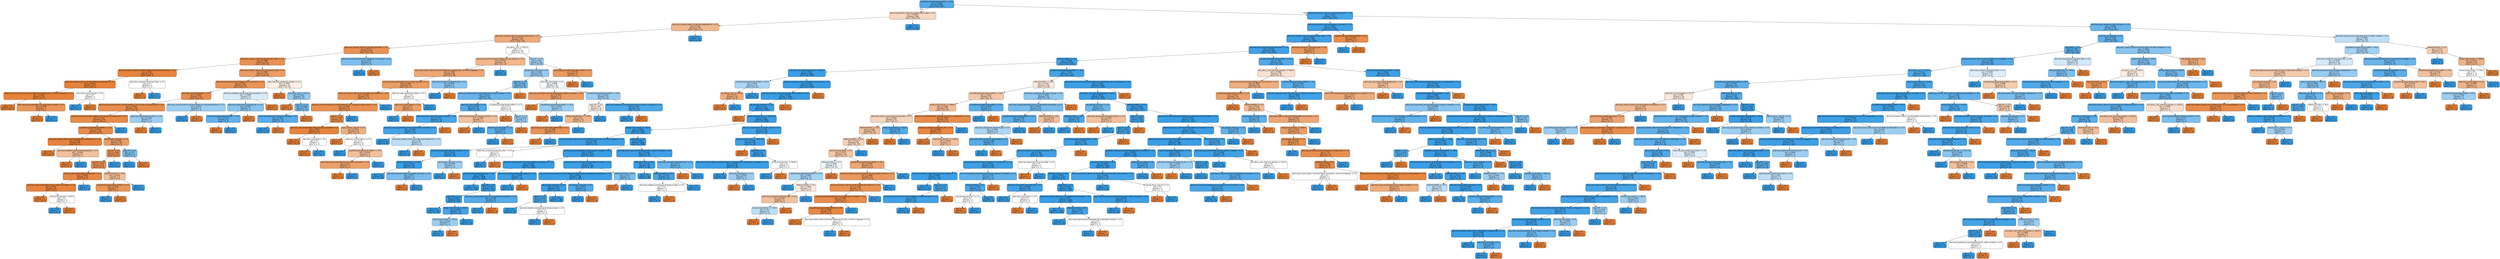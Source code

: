digraph Tree {
node [shape=box, style="filled, rounded", color="black", fontname=helvetica] ;
edge [fontname=helvetica] ;
0 [label="LnguaPortuguesaeLiteraturaI90H <= 40.5\ngini = 0.2066\nsamples = 6395\nvalue = [748, 5647]", fillcolor="#399de5dd"] ;
1 [label="descricao_situacao_matricula_periodo_Matriculado <= 0.5\ngini = 0.4839\nsamples = 668\nvalue = [394, 274]", fillcolor="#e581394e"] ;
0 -> 1 [labeldistance=2.5, labelangle=45, headlabel="True"] ;
2 [label="descricao_situacao_matricula_periodo_Dependência <= 0.5\ngini = 0.424\nsamples = 567\nvalue = [394, 173]", fillcolor="#e581398f"] ;
1 -> 2 ;
3 [label="descricao_situacao_matricula_periodo_Reprovado <= 0.5\ngini = 0.3716\nsamples = 523\nvalue = [394, 129]", fillcolor="#e58139ac"] ;
2 -> 3 ;
4 [label="descricao_situacao_matricula_periodo_Aprovado <= 0.5\ngini = 0.2117\nsamples = 349\nvalue = [307, 42]", fillcolor="#e58139dc"] ;
3 -> 4 ;
5 [label="descricao_situacao_matricula_periodo_Rep. Falta <= 0.5\ngini = 0.1889\nsamples = 341\nvalue = [305, 36]", fillcolor="#e58139e1"] ;
4 -> 5 ;
6 [label="descricao_historico_Técnico de Nível Médio em Controle Ambiental <= 0.5\ngini = 0.037\nsamples = 159\nvalue = [156, 3]", fillcolor="#e58139fa"] ;
5 -> 6 ;
7 [label="descricao_historico_Técnico de Nível Médio em Vestuário <= 0.5\ngini = 0.0252\nsamples = 157\nvalue = [155, 2]", fillcolor="#e58139fc"] ;
6 -> 7 ;
8 [label="descricao_historico_Técnico de Nivel Médio em Agropecuária, na Forma Integrada <= 0.5\ngini = 0.0128\nsamples = 155\nvalue = [154, 1]", fillcolor="#e58139fd"] ;
7 -> 8 ;
9 [label="gini = 0.0\nsamples = 148\nvalue = [148, 0]", fillcolor="#e58139ff"] ;
8 -> 9 ;
10 [label="descricao_pai_escolaridade_Pós graduação completo <= 0.5\ngini = 0.2449\nsamples = 7\nvalue = [6, 1]", fillcolor="#e58139d4"] ;
8 -> 10 ;
11 [label="gini = 0.0\nsamples = 6\nvalue = [6, 0]", fillcolor="#e58139ff"] ;
10 -> 11 ;
12 [label="gini = 0.0\nsamples = 1\nvalue = [0, 1]", fillcolor="#399de5ff"] ;
10 -> 12 ;
13 [label="descricao_imovel_Alugado <= 0.5\ngini = 0.5\nsamples = 2\nvalue = [1, 1]", fillcolor="#e5813900"] ;
7 -> 13 ;
14 [label="gini = 0.0\nsamples = 1\nvalue = [0, 1]", fillcolor="#399de5ff"] ;
13 -> 14 ;
15 [label="gini = 0.0\nsamples = 1\nvalue = [1, 0]", fillcolor="#e58139ff"] ;
13 -> 15 ;
16 [label="descricao_companhia_domiciliar_Mãe <= 0.5\ngini = 0.5\nsamples = 2\nvalue = [1, 1]", fillcolor="#e5813900"] ;
6 -> 16 ;
17 [label="gini = 0.0\nsamples = 1\nvalue = [1, 0]", fillcolor="#e58139ff"] ;
16 -> 17 ;
18 [label="gini = 0.0\nsamples = 1\nvalue = [0, 1]", fillcolor="#399de5ff"] ;
16 -> 18 ;
19 [label="descricao_trabalho_responsavel_Empresa privada <= 0.5\ngini = 0.2969\nsamples = 182\nvalue = [149, 33]", fillcolor="#e58139c7"] ;
5 -> 19 ;
20 [label="descricao_encaminhamento_Diálogo com o(s) aluno(s) <= 0.5\ngini = 0.226\nsamples = 154\nvalue = [134, 20]", fillcolor="#e58139d9"] ;
19 -> 20 ;
21 [label="descricao_imovel_Financiado <= 0.5\ngini = 0.1855\nsamples = 145\nvalue = [130, 15]", fillcolor="#e58139e2"] ;
20 -> 21 ;
22 [label="descricao_encaminhamento_Contato telefônico com os pais ou responsáveis <= 0.5\ngini = 0.1663\nsamples = 142\nvalue = [129, 13]", fillcolor="#e58139e5"] ;
21 -> 22 ;
23 [label="descricao_encaminhamento_Diálogo com aluno(a) e professor(a) <= 0.5\ngini = 0.1457\nsamples = 139\nvalue = [128, 11]", fillcolor="#e58139e9"] ;
22 -> 23 ;
24 [label="LnguaPortuguesaeLiteraturaI90H <= 12.5\ngini = 0.1344\nsamples = 138\nvalue = [128, 10]", fillcolor="#e58139eb"] ;
23 -> 24 ;
25 [label="descricao_historico_Técnico de Nível Médio em Eletrotécnica <= 0.5\ngini = 0.0225\nsamples = 88\nvalue = [87, 1]", fillcolor="#e58139fc"] ;
24 -> 25 ;
26 [label="gini = 0.0\nsamples = 85\nvalue = [85, 0]", fillcolor="#e58139ff"] ;
25 -> 26 ;
27 [label="descricao_trabalho_responsavel_Aposentado <= 0.5\ngini = 0.4444\nsamples = 3\nvalue = [2, 1]", fillcolor="#e581397f"] ;
25 -> 27 ;
28 [label="gini = 0.0\nsamples = 2\nvalue = [2, 0]", fillcolor="#e58139ff"] ;
27 -> 28 ;
29 [label="gini = 0.0\nsamples = 1\nvalue = [0, 1]", fillcolor="#399de5ff"] ;
27 -> 29 ;
30 [label="qtd_pessoas_domicilio <= 7.5\ngini = 0.2952\nsamples = 50\nvalue = [41, 9]", fillcolor="#e58139c7"] ;
24 -> 30 ;
31 [label="sigla_JC <= 0.5\ngini = 0.2268\nsamples = 46\nvalue = [40, 6]", fillcolor="#e58139d9"] ;
30 -> 31 ;
32 [label="sigla_SPP <= 0.5\ngini = 0.1975\nsamples = 45\nvalue = [40, 5]", fillcolor="#e58139df"] ;
31 -> 32 ;
33 [label="descricao_pai_escolaridade_Alfabetizado <= 0.5\ngini = 0.1049\nsamples = 36\nvalue = [34, 2]", fillcolor="#e58139f0"] ;
32 -> 33 ;
34 [label="descricao_mae_escolaridade_Ensino médio incompleto <= 0.5\ngini = 0.0555\nsamples = 35\nvalue = [34, 1]", fillcolor="#e58139f8"] ;
33 -> 34 ;
35 [label="gini = 0.0\nsamples = 33\nvalue = [33, 0]", fillcolor="#e58139ff"] ;
34 -> 35 ;
36 [label="renda_bruta_familiar <= 875.0\ngini = 0.5\nsamples = 2\nvalue = [1, 1]", fillcolor="#e5813900"] ;
34 -> 36 ;
37 [label="gini = 0.0\nsamples = 1\nvalue = [0, 1]", fillcolor="#399de5ff"] ;
36 -> 37 ;
38 [label="gini = 0.0\nsamples = 1\nvalue = [1, 0]", fillcolor="#e58139ff"] ;
36 -> 38 ;
39 [label="gini = 0.0\nsamples = 1\nvalue = [0, 1]", fillcolor="#399de5ff"] ;
33 -> 39 ;
40 [label="MatemticaI120H <= 13.0\ngini = 0.4444\nsamples = 9\nvalue = [6, 3]", fillcolor="#e581397f"] ;
32 -> 40 ;
41 [label="LnguaPortuguesaeLiteraturaI90H <= 21.5\ngini = 0.2449\nsamples = 7\nvalue = [6, 1]", fillcolor="#e58139d4"] ;
40 -> 41 ;
42 [label="gini = 0.0\nsamples = 1\nvalue = [0, 1]", fillcolor="#399de5ff"] ;
41 -> 42 ;
43 [label="gini = 0.0\nsamples = 6\nvalue = [6, 0]", fillcolor="#e58139ff"] ;
41 -> 43 ;
44 [label="gini = 0.0\nsamples = 2\nvalue = [0, 2]", fillcolor="#399de5ff"] ;
40 -> 44 ;
45 [label="gini = 0.0\nsamples = 1\nvalue = [0, 1]", fillcolor="#399de5ff"] ;
31 -> 45 ;
46 [label="sigla_CM <= 0.5\ngini = 0.375\nsamples = 4\nvalue = [1, 3]", fillcolor="#399de5aa"] ;
30 -> 46 ;
47 [label="gini = 0.0\nsamples = 3\nvalue = [0, 3]", fillcolor="#399de5ff"] ;
46 -> 47 ;
48 [label="gini = 0.0\nsamples = 1\nvalue = [1, 0]", fillcolor="#e58139ff"] ;
46 -> 48 ;
49 [label="gini = 0.0\nsamples = 1\nvalue = [0, 1]", fillcolor="#399de5ff"] ;
23 -> 49 ;
50 [label="descricao_area_residencial_Rural <= 0.5\ngini = 0.4444\nsamples = 3\nvalue = [1, 2]", fillcolor="#399de57f"] ;
22 -> 50 ;
51 [label="gini = 0.0\nsamples = 1\nvalue = [1, 0]", fillcolor="#e58139ff"] ;
50 -> 51 ;
52 [label="gini = 0.0\nsamples = 2\nvalue = [0, 2]", fillcolor="#399de5ff"] ;
50 -> 52 ;
53 [label="descricao_historico_Técnico de Nível Médio em Controle Ambiental <= 0.5\ngini = 0.4444\nsamples = 3\nvalue = [1, 2]", fillcolor="#399de57f"] ;
21 -> 53 ;
54 [label="gini = 0.0\nsamples = 2\nvalue = [0, 2]", fillcolor="#399de5ff"] ;
53 -> 54 ;
55 [label="gini = 0.0\nsamples = 1\nvalue = [1, 0]", fillcolor="#e58139ff"] ;
53 -> 55 ;
56 [label="descricao_trabalho_responsavel_Serviço público <= 0.5\ngini = 0.4938\nsamples = 9\nvalue = [4, 5]", fillcolor="#399de533"] ;
20 -> 56 ;
57 [label="descricao_responsavel_financeiro_Pai <= 0.5\ngini = 0.4082\nsamples = 7\nvalue = [2, 5]", fillcolor="#399de599"] ;
56 -> 57 ;
58 [label="LnguaPortuguesaeLiteraturaI90H <= 10.0\ngini = 0.2778\nsamples = 6\nvalue = [1, 5]", fillcolor="#399de5cc"] ;
57 -> 58 ;
59 [label="gini = 0.0\nsamples = 1\nvalue = [1, 0]", fillcolor="#e58139ff"] ;
58 -> 59 ;
60 [label="gini = 0.0\nsamples = 5\nvalue = [0, 5]", fillcolor="#399de5ff"] ;
58 -> 60 ;
61 [label="gini = 0.0\nsamples = 1\nvalue = [1, 0]", fillcolor="#e58139ff"] ;
57 -> 61 ;
62 [label="gini = 0.0\nsamples = 2\nvalue = [2, 0]", fillcolor="#e58139ff"] ;
56 -> 62 ;
63 [label="descricao_area_residencial_Urbana <= 0.5\ngini = 0.4974\nsamples = 28\nvalue = [15, 13]", fillcolor="#e5813922"] ;
19 -> 63 ;
64 [label="gini = 0.0\nsamples = 9\nvalue = [9, 0]", fillcolor="#e58139ff"] ;
63 -> 64 ;
65 [label="ano_letivo__ano <= 2015.5\ngini = 0.4321\nsamples = 19\nvalue = [6, 13]", fillcolor="#399de589"] ;
63 -> 65 ;
66 [label="gini = 0.0\nsamples = 2\nvalue = [2, 0]", fillcolor="#e58139ff"] ;
65 -> 66 ;
67 [label="sigla_SC <= 0.5\ngini = 0.3599\nsamples = 17\nvalue = [4, 13]", fillcolor="#399de5b1"] ;
65 -> 67 ;
68 [label="descricao_responsavel_financeiro_Cônjuge <= 0.5\ngini = 0.2311\nsamples = 15\nvalue = [2, 13]", fillcolor="#399de5d8"] ;
67 -> 68 ;
69 [label="gini = 0.0\nsamples = 13\nvalue = [0, 13]", fillcolor="#399de5ff"] ;
68 -> 69 ;
70 [label="gini = 0.0\nsamples = 2\nvalue = [2, 0]", fillcolor="#e58139ff"] ;
68 -> 70 ;
71 [label="gini = 0.0\nsamples = 2\nvalue = [2, 0]", fillcolor="#e58139ff"] ;
67 -> 71 ;
72 [label="descricao_companhia_domiciliar_Parente(s) ou amigo(s) <= 0.5\ngini = 0.375\nsamples = 8\nvalue = [2, 6]", fillcolor="#399de5aa"] ;
4 -> 72 ;
73 [label="gini = 0.0\nsamples = 6\nvalue = [0, 6]", fillcolor="#399de5ff"] ;
72 -> 73 ;
74 [label="gini = 0.0\nsamples = 2\nvalue = [2, 0]", fillcolor="#e58139ff"] ;
72 -> 74 ;
75 [label="ano_letivo__ano <= 2015.5\ngini = 0.5\nsamples = 174\nvalue = [87, 87]", fillcolor="#e5813900"] ;
3 -> 75 ;
76 [label="descricao_encaminhamento_Diálogo com o(s) aluno(s) <= 0.5\ngini = 0.4178\nsamples = 74\nvalue = [52, 22]", fillcolor="#e5813993"] ;
75 -> 76 ;
77 [label="descricao_historico_Técnico de Nivel Médio em Agropecuária, na Forma Integrada <= 0.5\ngini = 0.3599\nsamples = 68\nvalue = [52, 16]", fillcolor="#e58139b1"] ;
76 -> 77 ;
78 [label="descricao_pai_escolaridade_Ensino médio completo <= 0.5\ngini = 0.2956\nsamples = 61\nvalue = [50, 11]", fillcolor="#e58139c7"] ;
77 -> 78 ;
79 [label="descricao_historico_Técnico de Nível Médio em Eletrônica <= 0.5\ngini = 0.2293\nsamples = 53\nvalue = [46, 7]", fillcolor="#e58139d8"] ;
78 -> 79 ;
80 [label="descricao_encaminhamento_Contato telefônico com os pais ou responsáveis <= 0.5\ngini = 0.2041\nsamples = 52\nvalue = [46, 6]", fillcolor="#e58139de"] ;
79 -> 80 ;
81 [label="sigla_JC <= 0.5\ngini = 0.1769\nsamples = 51\nvalue = [46, 5]", fillcolor="#e58139e3"] ;
80 -> 81 ;
82 [label="descricao_mae_escolaridade_Pós graduação completo <= 0.5\ngini = 0.054\nsamples = 36\nvalue = [35, 1]", fillcolor="#e58139f8"] ;
81 -> 82 ;
83 [label="gini = 0.0\nsamples = 34\nvalue = [34, 0]", fillcolor="#e58139ff"] ;
82 -> 83 ;
84 [label="descricao_raca_Parda <= 0.5\ngini = 0.5\nsamples = 2\nvalue = [1, 1]", fillcolor="#e5813900"] ;
82 -> 84 ;
85 [label="gini = 0.0\nsamples = 1\nvalue = [1, 0]", fillcolor="#e58139ff"] ;
84 -> 85 ;
86 [label="gini = 0.0\nsamples = 1\nvalue = [0, 1]", fillcolor="#399de5ff"] ;
84 -> 86 ;
87 [label="pessoa_fisica__sexo_M <= 0.5\ngini = 0.3911\nsamples = 15\nvalue = [11, 4]", fillcolor="#e58139a2"] ;
81 -> 87 ;
88 [label="gini = 0.0\nsamples = 7\nvalue = [7, 0]", fillcolor="#e58139ff"] ;
87 -> 88 ;
89 [label="descricao_imovel_Próprio <= 0.5\ngini = 0.5\nsamples = 8\nvalue = [4, 4]", fillcolor="#e5813900"] ;
87 -> 89 ;
90 [label="gini = 0.0\nsamples = 2\nvalue = [0, 2]", fillcolor="#399de5ff"] ;
89 -> 90 ;
91 [label="LnguaPortuguesaeLiteraturaI90H <= 34.0\ngini = 0.4444\nsamples = 6\nvalue = [4, 2]", fillcolor="#e581397f"] ;
89 -> 91 ;
92 [label="descricao_mae_escolaridade_Ensino médio incompleto <= 0.5\ngini = 0.32\nsamples = 5\nvalue = [4, 1]", fillcolor="#e58139bf"] ;
91 -> 92 ;
93 [label="gini = 0.0\nsamples = 4\nvalue = [4, 0]", fillcolor="#e58139ff"] ;
92 -> 93 ;
94 [label="gini = 0.0\nsamples = 1\nvalue = [0, 1]", fillcolor="#399de5ff"] ;
92 -> 94 ;
95 [label="gini = 0.0\nsamples = 1\nvalue = [0, 1]", fillcolor="#399de5ff"] ;
91 -> 95 ;
96 [label="gini = 0.0\nsamples = 1\nvalue = [0, 1]", fillcolor="#399de5ff"] ;
80 -> 96 ;
97 [label="gini = 0.0\nsamples = 1\nvalue = [0, 1]", fillcolor="#399de5ff"] ;
79 -> 97 ;
98 [label="descricao_area_residencial_Urbana <= 0.5\ngini = 0.5\nsamples = 8\nvalue = [4, 4]", fillcolor="#e5813900"] ;
78 -> 98 ;
99 [label="descricao_imovel_Próprio <= 0.5\ngini = 0.32\nsamples = 5\nvalue = [4, 1]", fillcolor="#e58139bf"] ;
98 -> 99 ;
100 [label="gini = 0.0\nsamples = 1\nvalue = [0, 1]", fillcolor="#399de5ff"] ;
99 -> 100 ;
101 [label="gini = 0.0\nsamples = 4\nvalue = [4, 0]", fillcolor="#e58139ff"] ;
99 -> 101 ;
102 [label="gini = 0.0\nsamples = 3\nvalue = [0, 3]", fillcolor="#399de5ff"] ;
98 -> 102 ;
103 [label="descricao_companhia_domiciliar_Pai <= 0.5\ngini = 0.4082\nsamples = 7\nvalue = [2, 5]", fillcolor="#399de599"] ;
77 -> 103 ;
104 [label="gini = 0.0\nsamples = 5\nvalue = [0, 5]", fillcolor="#399de5ff"] ;
103 -> 104 ;
105 [label="gini = 0.0\nsamples = 2\nvalue = [2, 0]", fillcolor="#e58139ff"] ;
103 -> 105 ;
106 [label="gini = 0.0\nsamples = 6\nvalue = [0, 6]", fillcolor="#399de5ff"] ;
76 -> 106 ;
107 [label="sigla_NC <= 0.5\ngini = 0.455\nsamples = 100\nvalue = [35, 65]", fillcolor="#399de576"] ;
75 -> 107 ;
108 [label="qtd_pessoas_domicilio <= 4.5\ngini = 0.4346\nsamples = 94\nvalue = [30, 64]", fillcolor="#399de587"] ;
107 -> 108 ;
109 [label="sigla_PAR <= 0.5\ngini = 0.3436\nsamples = 59\nvalue = [13, 46]", fillcolor="#399de5b7"] ;
108 -> 109 ;
110 [label="descricao_responsavel_escolaridade_Ensino médio completo <= 0.5\ngini = 0.3115\nsamples = 57\nvalue = [11, 46]", fillcolor="#399de5c2"] ;
109 -> 110 ;
111 [label="descricao_raca_Amarela <= 0.5\ngini = 0.1975\nsamples = 45\nvalue = [5, 40]", fillcolor="#399de5df"] ;
110 -> 111 ;
112 [label="descricao_responsavel_financeiro_Irmão(ã) <= 0.5\ngini = 0.1327\nsamples = 42\nvalue = [3, 39]", fillcolor="#399de5eb"] ;
111 -> 112 ;
113 [label="descricao_mae_escolaridade_Ensino fundamental completo <= 0.5\ngini = 0.0928\nsamples = 41\nvalue = [2, 39]", fillcolor="#399de5f2"] ;
112 -> 113 ;
114 [label="gini = 0.0\nsamples = 36\nvalue = [0, 36]", fillcolor="#399de5ff"] ;
113 -> 114 ;
115 [label="descricao_trabalho_responsavel_Não está trabalhando <= 0.5\ngini = 0.48\nsamples = 5\nvalue = [2, 3]", fillcolor="#399de555"] ;
113 -> 115 ;
116 [label="gini = 0.0\nsamples = 3\nvalue = [0, 3]", fillcolor="#399de5ff"] ;
115 -> 116 ;
117 [label="gini = 0.0\nsamples = 2\nvalue = [2, 0]", fillcolor="#e58139ff"] ;
115 -> 117 ;
118 [label="gini = 0.0\nsamples = 1\nvalue = [1, 0]", fillcolor="#e58139ff"] ;
112 -> 118 ;
119 [label="descricao_responsavel_financeiro_Avô(ó) <= 0.5\ngini = 0.4444\nsamples = 3\nvalue = [2, 1]", fillcolor="#e581397f"] ;
111 -> 119 ;
120 [label="gini = 0.0\nsamples = 2\nvalue = [2, 0]", fillcolor="#e58139ff"] ;
119 -> 120 ;
121 [label="gini = 0.0\nsamples = 1\nvalue = [0, 1]", fillcolor="#399de5ff"] ;
119 -> 121 ;
122 [label="LnguaPortuguesaeLiteraturaI90H <= 17.5\ngini = 0.5\nsamples = 12\nvalue = [6, 6]", fillcolor="#e5813900"] ;
110 -> 122 ;
123 [label="gini = 0.0\nsamples = 3\nvalue = [3, 0]", fillcolor="#e58139ff"] ;
122 -> 123 ;
124 [label="sigla_JC <= 0.5\ngini = 0.4444\nsamples = 9\nvalue = [3, 6]", fillcolor="#399de57f"] ;
122 -> 124 ;
125 [label="descricao_imovel_Outro <= 0.5\ngini = 0.2449\nsamples = 7\nvalue = [1, 6]", fillcolor="#399de5d4"] ;
124 -> 125 ;
126 [label="gini = 0.0\nsamples = 6\nvalue = [0, 6]", fillcolor="#399de5ff"] ;
125 -> 126 ;
127 [label="gini = 0.0\nsamples = 1\nvalue = [1, 0]", fillcolor="#e58139ff"] ;
125 -> 127 ;
128 [label="gini = 0.0\nsamples = 2\nvalue = [2, 0]", fillcolor="#e58139ff"] ;
124 -> 128 ;
129 [label="gini = 0.0\nsamples = 2\nvalue = [2, 0]", fillcolor="#e58139ff"] ;
109 -> 129 ;
130 [label="descricao_raca_Parda <= 0.5\ngini = 0.4996\nsamples = 35\nvalue = [17, 18]", fillcolor="#399de50e"] ;
108 -> 130 ;
131 [label="descricao_responsavel_escolaridade_Ensino médio incompleto <= 0.5\ngini = 0.2975\nsamples = 11\nvalue = [9, 2]", fillcolor="#e58139c6"] ;
130 -> 131 ;
132 [label="gini = 0.0\nsamples = 8\nvalue = [8, 0]", fillcolor="#e58139ff"] ;
131 -> 132 ;
133 [label="LnguaPortuguesaeLiteraturaI90H <= 31.0\ngini = 0.4444\nsamples = 3\nvalue = [1, 2]", fillcolor="#399de57f"] ;
131 -> 133 ;
134 [label="gini = 0.0\nsamples = 1\nvalue = [1, 0]", fillcolor="#e58139ff"] ;
133 -> 134 ;
135 [label="gini = 0.0\nsamples = 2\nvalue = [0, 2]", fillcolor="#399de5ff"] ;
133 -> 135 ;
136 [label="LnguaPortuguesaeLiteraturaI90H <= 30.5\ngini = 0.4444\nsamples = 24\nvalue = [8, 16]", fillcolor="#399de57f"] ;
130 -> 136 ;
137 [label="sigla_CM <= 0.5\ngini = 0.497\nsamples = 13\nvalue = [7, 6]", fillcolor="#e5813924"] ;
136 -> 137 ;
138 [label="renda_bruta_familiar <= 1150.0\ngini = 0.42\nsamples = 10\nvalue = [7, 3]", fillcolor="#e5813992"] ;
137 -> 138 ;
139 [label="descricao_pai_escolaridade_Alfabetizado <= 0.5\ngini = 0.2188\nsamples = 8\nvalue = [7, 1]", fillcolor="#e58139db"] ;
138 -> 139 ;
140 [label="gini = 0.0\nsamples = 7\nvalue = [7, 0]", fillcolor="#e58139ff"] ;
139 -> 140 ;
141 [label="gini = 0.0\nsamples = 1\nvalue = [0, 1]", fillcolor="#399de5ff"] ;
139 -> 141 ;
142 [label="gini = 0.0\nsamples = 2\nvalue = [0, 2]", fillcolor="#399de5ff"] ;
138 -> 142 ;
143 [label="gini = 0.0\nsamples = 3\nvalue = [0, 3]", fillcolor="#399de5ff"] ;
137 -> 143 ;
144 [label="descricao_responsavel_escolaridade_Ensino superior incompleto <= 0.5\ngini = 0.1653\nsamples = 11\nvalue = [1, 10]", fillcolor="#399de5e6"] ;
136 -> 144 ;
145 [label="gini = 0.0\nsamples = 10\nvalue = [0, 10]", fillcolor="#399de5ff"] ;
144 -> 145 ;
146 [label="gini = 0.0\nsamples = 1\nvalue = [1, 0]", fillcolor="#e58139ff"] ;
144 -> 146 ;
147 [label="descricao_pai_escolaridade_Não estudou <= 0.5\ngini = 0.2778\nsamples = 6\nvalue = [5, 1]", fillcolor="#e58139cc"] ;
107 -> 147 ;
148 [label="gini = 0.0\nsamples = 5\nvalue = [5, 0]", fillcolor="#e58139ff"] ;
147 -> 148 ;
149 [label="gini = 0.0\nsamples = 1\nvalue = [0, 1]", fillcolor="#399de5ff"] ;
147 -> 149 ;
150 [label="gini = 0.0\nsamples = 44\nvalue = [0, 44]", fillcolor="#399de5ff"] ;
2 -> 150 ;
151 [label="gini = 0.0\nsamples = 101\nvalue = [0, 101]", fillcolor="#399de5ff"] ;
1 -> 151 ;
152 [label="descricao_situacao_matricula_periodo_Reprovado <= 0.5\ngini = 0.116\nsamples = 5727\nvalue = [354, 5373]", fillcolor="#399de5ee"] ;
0 -> 152 [labeldistance=2.5, labelangle=-45, headlabel="False"] ;
153 [label="descricao_situacao_matricula_periodo_Cancelada <= 0.5\ngini = 0.0816\nsamples = 5023\nvalue = [214, 4809]", fillcolor="#399de5f4"] ;
152 -> 153 ;
154 [label="descricao_situacao_matricula_periodo_Rep. Falta <= 0.5\ngini = 0.0781\nsamples = 5012\nvalue = [204, 4808]", fillcolor="#399de5f4"] ;
153 -> 154 ;
155 [label="descricao_area_residencial_Não informado <= 0.5\ngini = 0.0763\nsamples = 5006\nvalue = [199, 4807]", fillcolor="#399de5f4"] ;
154 -> 155 ;
156 [label="MatemticaII90H <= -0.5\ngini = 0.0582\nsamples = 4333\nvalue = [130, 4203]", fillcolor="#399de5f7"] ;
155 -> 156 ;
157 [label="ano_letivo__ano_matricula_periodo <= 2015.5\ngini = 0.0257\nsamples = 2608\nvalue = [34, 2574]", fillcolor="#399de5fc"] ;
156 -> 157 ;
158 [label="LnguaPortuguesaeLiteraturaII90H <= 30.0\ngini = 0.464\nsamples = 41\nvalue = [15, 26]", fillcolor="#399de56c"] ;
157 -> 158 ;
159 [label="ano_letivo__ano <= 2016.0\ngini = 0.375\nsamples = 20\nvalue = [15, 5]", fillcolor="#e58139aa"] ;
158 -> 159 ;
160 [label="gini = 0.0\nsamples = 15\nvalue = [15, 0]", fillcolor="#e58139ff"] ;
159 -> 160 ;
161 [label="gini = 0.0\nsamples = 5\nvalue = [0, 5]", fillcolor="#399de5ff"] ;
159 -> 161 ;
162 [label="gini = 0.0\nsamples = 21\nvalue = [0, 21]", fillcolor="#399de5ff"] ;
158 -> 162 ;
163 [label="descricao_situacao_matricula_periodo_Transf. Curso <= 0.5\ngini = 0.0147\nsamples = 2567\nvalue = [19, 2548]", fillcolor="#399de5fd"] ;
157 -> 163 ;
164 [label="descricao_situacao_matricula_periodo_Transf. Externa <= 0.5\ngini = 0.0132\nsamples = 2565\nvalue = [17, 2548]", fillcolor="#399de5fd"] ;
163 -> 164 ;
165 [label="qtd_pessoas_domicilio <= 0.5\ngini = 0.0124\nsamples = 2564\nvalue = [16, 2548]", fillcolor="#399de5fd"] ;
164 -> 165 ;
166 [label="gini = 0.0\nsamples = 1\nvalue = [1, 0]", fillcolor="#e58139ff"] ;
165 -> 166 ;
167 [label="renda_bruta_familiar <= 7249.0752\ngini = 0.0116\nsamples = 2563\nvalue = [15, 2548]", fillcolor="#399de5fd"] ;
165 -> 167 ;
168 [label="renda_bruta_familiar <= 151.0\ngini = 0.0089\nsamples = 2463\nvalue = [11, 2452]", fillcolor="#399de5fe"] ;
167 -> 168 ;
169 [label="descricao_historico_Técnico de Nível Médio em Química, na Forma Integrado <= 0.5\ngini = 0.0599\nsamples = 97\nvalue = [3, 94]", fillcolor="#399de5f7"] ;
168 -> 169 ;
170 [label="descricao_pai_escolaridade_Não conhece <= 0.5\ngini = 0.0412\nsamples = 95\nvalue = [2, 93]", fillcolor="#399de5fa"] ;
169 -> 170 ;
171 [label="renda_bruta_familiar <= 148.5\ngini = 0.0215\nsamples = 92\nvalue = [1, 91]", fillcolor="#399de5fc"] ;
170 -> 171 ;
172 [label="gini = 0.0\nsamples = 88\nvalue = [0, 88]", fillcolor="#399de5ff"] ;
171 -> 172 ;
173 [label="descricao_situacao_matricula_periodo_Aprovado <= 0.5\ngini = 0.375\nsamples = 4\nvalue = [1, 3]", fillcolor="#399de5aa"] ;
171 -> 173 ;
174 [label="gini = 0.0\nsamples = 1\nvalue = [1, 0]", fillcolor="#e58139ff"] ;
173 -> 174 ;
175 [label="gini = 0.0\nsamples = 3\nvalue = [0, 3]", fillcolor="#399de5ff"] ;
173 -> 175 ;
176 [label="qtd_pessoas_domicilio <= 3.5\ngini = 0.4444\nsamples = 3\nvalue = [1, 2]", fillcolor="#399de57f"] ;
170 -> 176 ;
177 [label="gini = 0.0\nsamples = 2\nvalue = [0, 2]", fillcolor="#399de5ff"] ;
176 -> 177 ;
178 [label="gini = 0.0\nsamples = 1\nvalue = [1, 0]", fillcolor="#e58139ff"] ;
176 -> 178 ;
179 [label="descricao_companhia_domiciliar_Pais <= 0.5\ngini = 0.5\nsamples = 2\nvalue = [1, 1]", fillcolor="#e5813900"] ;
169 -> 179 ;
180 [label="gini = 0.0\nsamples = 1\nvalue = [0, 1]", fillcolor="#399de5ff"] ;
179 -> 180 ;
181 [label="gini = 0.0\nsamples = 1\nvalue = [1, 0]", fillcolor="#e58139ff"] ;
179 -> 181 ;
182 [label="sigla_PAAS <= 0.5\ngini = 0.0067\nsamples = 2366\nvalue = [8, 2358]", fillcolor="#399de5fe"] ;
168 -> 182 ;
183 [label="descricao_pai_escolaridade_Ensino superior completo <= 0.5\ngini = 0.0053\nsamples = 2277\nvalue = [6, 2271]", fillcolor="#399de5fe"] ;
182 -> 183 ;
184 [label="descricao_historico_Técnico de Nível Médio em Eletrônica <= 0.5\ngini = 0.0029\nsamples = 2087\nvalue = [3, 2084]", fillcolor="#399de5ff"] ;
183 -> 184 ;
185 [label="descricao_area_residencial_Rural <= 0.5\ngini = 0.002\nsamples = 2046\nvalue = [2, 2044]", fillcolor="#399de5ff"] ;
184 -> 185 ;
186 [label="gini = 0.0\nsamples = 1722\nvalue = [0, 1722]", fillcolor="#399de5ff"] ;
185 -> 186 ;
187 [label="sigla_MO <= 0.5\ngini = 0.0123\nsamples = 324\nvalue = [2, 322]", fillcolor="#399de5fd"] ;
185 -> 187 ;
188 [label="sigla_CNAT <= 0.5\ngini = 0.0063\nsamples = 316\nvalue = [1, 315]", fillcolor="#399de5fe"] ;
187 -> 188 ;
189 [label="gini = 0.0\nsamples = 297\nvalue = [0, 297]", fillcolor="#399de5ff"] ;
188 -> 189 ;
190 [label="renda_bruta_familiar <= 807.0\ngini = 0.0997\nsamples = 19\nvalue = [1, 18]", fillcolor="#399de5f1"] ;
188 -> 190 ;
191 [label="renda_bruta_familiar <= 744.0\ngini = 0.4444\nsamples = 3\nvalue = [1, 2]", fillcolor="#399de57f"] ;
190 -> 191 ;
192 [label="gini = 0.0\nsamples = 2\nvalue = [0, 2]", fillcolor="#399de5ff"] ;
191 -> 192 ;
193 [label="gini = 0.0\nsamples = 1\nvalue = [1, 0]", fillcolor="#e58139ff"] ;
191 -> 193 ;
194 [label="gini = 0.0\nsamples = 16\nvalue = [0, 16]", fillcolor="#399de5ff"] ;
190 -> 194 ;
195 [label="descricao_mae_escolaridade_Ensino fundamental completo <= 0.5\ngini = 0.2188\nsamples = 8\nvalue = [1, 7]", fillcolor="#399de5db"] ;
187 -> 195 ;
196 [label="gini = 0.0\nsamples = 7\nvalue = [0, 7]", fillcolor="#399de5ff"] ;
195 -> 196 ;
197 [label="gini = 0.0\nsamples = 1\nvalue = [1, 0]", fillcolor="#e58139ff"] ;
195 -> 197 ;
198 [label="descricao_pai_escolaridade_Não estudou <= 0.5\ngini = 0.0476\nsamples = 41\nvalue = [1, 40]", fillcolor="#399de5f9"] ;
184 -> 198 ;
199 [label="gini = 0.0\nsamples = 40\nvalue = [0, 40]", fillcolor="#399de5ff"] ;
198 -> 199 ;
200 [label="gini = 0.0\nsamples = 1\nvalue = [1, 0]", fillcolor="#e58139ff"] ;
198 -> 200 ;
201 [label="descricao_historico_Técnico de Nível Médio em Lazer <= 0.5\ngini = 0.0311\nsamples = 190\nvalue = [3, 187]", fillcolor="#399de5fb"] ;
183 -> 201 ;
202 [label="descricao_historico_Técnico de Nível Médio em Manutenção e Suporte em Informática <= 0.5\ngini = 0.0213\nsamples = 186\nvalue = [2, 184]", fillcolor="#399de5fc"] ;
201 -> 202 ;
203 [label="qtd_pessoas_domicilio <= 2.5\ngini = 0.0112\nsamples = 177\nvalue = [1, 176]", fillcolor="#399de5fe"] ;
202 -> 203 ;
204 [label="sigla_PF <= 0.5\ngini = 0.1528\nsamples = 12\nvalue = [1, 11]", fillcolor="#399de5e8"] ;
203 -> 204 ;
205 [label="gini = 0.0\nsamples = 10\nvalue = [0, 10]", fillcolor="#399de5ff"] ;
204 -> 205 ;
206 [label="descricao_trabalho_responsavel_Empresa privada <= 0.5\ngini = 0.5\nsamples = 2\nvalue = [1, 1]", fillcolor="#e5813900"] ;
204 -> 206 ;
207 [label="gini = 0.0\nsamples = 1\nvalue = [0, 1]", fillcolor="#399de5ff"] ;
206 -> 207 ;
208 [label="gini = 0.0\nsamples = 1\nvalue = [1, 0]", fillcolor="#e58139ff"] ;
206 -> 208 ;
209 [label="gini = 0.0\nsamples = 165\nvalue = [0, 165]", fillcolor="#399de5ff"] ;
203 -> 209 ;
210 [label="qtd_pessoas_domicilio <= 6.0\ngini = 0.1975\nsamples = 9\nvalue = [1, 8]", fillcolor="#399de5df"] ;
202 -> 210 ;
211 [label="gini = 0.0\nsamples = 8\nvalue = [0, 8]", fillcolor="#399de5ff"] ;
210 -> 211 ;
212 [label="gini = 0.0\nsamples = 1\nvalue = [1, 0]", fillcolor="#e58139ff"] ;
210 -> 212 ;
213 [label="MatemticaI120H <= 69.5\ngini = 0.375\nsamples = 4\nvalue = [1, 3]", fillcolor="#399de5aa"] ;
201 -> 213 ;
214 [label="gini = 0.0\nsamples = 1\nvalue = [1, 0]", fillcolor="#e58139ff"] ;
213 -> 214 ;
215 [label="gini = 0.0\nsamples = 3\nvalue = [0, 3]", fillcolor="#399de5ff"] ;
213 -> 215 ;
216 [label="descricao_responsavel_escolaridade_Ensino médio incompleto <= 0.5\ngini = 0.0439\nsamples = 89\nvalue = [2, 87]", fillcolor="#399de5f9"] ;
182 -> 216 ;
217 [label="MatemticaI120H <= 85.0\ngini = 0.0235\nsamples = 84\nvalue = [1, 83]", fillcolor="#399de5fc"] ;
216 -> 217 ;
218 [label="gini = 0.0\nsamples = 69\nvalue = [0, 69]", fillcolor="#399de5ff"] ;
217 -> 218 ;
219 [label="MatemticaI120H <= 87.0\ngini = 0.1244\nsamples = 15\nvalue = [1, 14]", fillcolor="#399de5ed"] ;
217 -> 219 ;
220 [label="descricao_trabalho_responsavel_Empresa privada <= 0.5\ngini = 0.5\nsamples = 2\nvalue = [1, 1]", fillcolor="#e5813900"] ;
219 -> 220 ;
221 [label="gini = 0.0\nsamples = 1\nvalue = [0, 1]", fillcolor="#399de5ff"] ;
220 -> 221 ;
222 [label="gini = 0.0\nsamples = 1\nvalue = [1, 0]", fillcolor="#e58139ff"] ;
220 -> 222 ;
223 [label="gini = 0.0\nsamples = 13\nvalue = [0, 13]", fillcolor="#399de5ff"] ;
219 -> 223 ;
224 [label="descricao_companhia_domiciliar_Pais <= 0.5\ngini = 0.32\nsamples = 5\nvalue = [1, 4]", fillcolor="#399de5bf"] ;
216 -> 224 ;
225 [label="gini = 0.0\nsamples = 1\nvalue = [1, 0]", fillcolor="#e58139ff"] ;
224 -> 225 ;
226 [label="gini = 0.0\nsamples = 4\nvalue = [0, 4]", fillcolor="#399de5ff"] ;
224 -> 226 ;
227 [label="descricao_responsavel_financeiro_Outros <= 0.5\ngini = 0.0768\nsamples = 100\nvalue = [4, 96]", fillcolor="#399de5f4"] ;
167 -> 227 ;
228 [label="renda_bruta_familiar <= 7499.0752\ngini = 0.0588\nsamples = 99\nvalue = [3, 96]", fillcolor="#399de5f7"] ;
227 -> 228 ;
229 [label="gini = 0.0\nsamples = 1\nvalue = [1, 0]", fillcolor="#e58139ff"] ;
228 -> 229 ;
230 [label="sigla_PAAS <= 0.5\ngini = 0.04\nsamples = 98\nvalue = [2, 96]", fillcolor="#399de5fa"] ;
228 -> 230 ;
231 [label="descricao_historico_Técnico de Nível Médio em Manutenção e Suporte em Informática <= 0.5\ngini = 0.0206\nsamples = 96\nvalue = [1, 95]", fillcolor="#399de5fc"] ;
230 -> 231 ;
232 [label="gini = 0.0\nsamples = 93\nvalue = [0, 93]", fillcolor="#399de5ff"] ;
231 -> 232 ;
233 [label="descricao_raca_Branca <= 0.5\ngini = 0.4444\nsamples = 3\nvalue = [1, 2]", fillcolor="#399de57f"] ;
231 -> 233 ;
234 [label="gini = 0.0\nsamples = 1\nvalue = [1, 0]", fillcolor="#e58139ff"] ;
233 -> 234 ;
235 [label="gini = 0.0\nsamples = 2\nvalue = [0, 2]", fillcolor="#399de5ff"] ;
233 -> 235 ;
236 [label="renda_bruta_familiar <= 9500.0\ngini = 0.5\nsamples = 2\nvalue = [1, 1]", fillcolor="#e5813900"] ;
230 -> 236 ;
237 [label="gini = 0.0\nsamples = 1\nvalue = [0, 1]", fillcolor="#399de5ff"] ;
236 -> 237 ;
238 [label="gini = 0.0\nsamples = 1\nvalue = [1, 0]", fillcolor="#e58139ff"] ;
236 -> 238 ;
239 [label="gini = 0.0\nsamples = 1\nvalue = [1, 0]", fillcolor="#e58139ff"] ;
227 -> 239 ;
240 [label="gini = 0.0\nsamples = 1\nvalue = [1, 0]", fillcolor="#e58139ff"] ;
164 -> 240 ;
241 [label="gini = 0.0\nsamples = 2\nvalue = [2, 0]", fillcolor="#e58139ff"] ;
163 -> 241 ;
242 [label="LnguaPortuguesaeLiteraturaII90H <= 49.5\ngini = 0.1051\nsamples = 1725\nvalue = [96, 1629]", fillcolor="#399de5f0"] ;
156 -> 242 ;
243 [label="MatemticaII90H <= 28.0\ngini = 0.4952\nsamples = 133\nvalue = [73, 60]", fillcolor="#e581392d"] ;
242 -> 243 ;
244 [label="LnguaPortuguesaeLiteraturaII90H <= 43.5\ngini = 0.4613\nsamples = 97\nvalue = [62, 35]", fillcolor="#e581396f"] ;
243 -> 244 ;
245 [label="renda_bruta_familiar <= 2466.0\ngini = 0.4368\nsamples = 90\nvalue = [61, 29]", fillcolor="#e5813986"] ;
244 -> 245 ;
246 [label="descricao_trabalho_responsavel_Aposentado <= 0.5\ngini = 0.4812\nsamples = 67\nvalue = [40, 27]", fillcolor="#e5813953"] ;
245 -> 246 ;
247 [label="MatemticaII90H <= 19.0\ngini = 0.4481\nsamples = 59\nvalue = [39, 20]", fillcolor="#e581397c"] ;
246 -> 247 ;
248 [label="MatemticaII90H <= 16.0\ngini = 0.4767\nsamples = 51\nvalue = [31, 20]", fillcolor="#e581395a"] ;
247 -> 248 ;
249 [label="descricao_raca_Parda <= 0.5\ngini = 0.4575\nsamples = 48\nvalue = [31, 17]", fillcolor="#e5813973"] ;
248 -> 249 ;
250 [label="MatemticaII90H <= 12.0\ngini = 0.4989\nsamples = 21\nvalue = [10, 11]", fillcolor="#399de517"] ;
249 -> 250 ;
251 [label="LnguaPortuguesaeLiteraturaI90H <= 71.0\ngini = 0.4567\nsamples = 17\nvalue = [6, 11]", fillcolor="#399de574"] ;
250 -> 251 ;
252 [label="gini = 0.0\nsamples = 6\nvalue = [0, 6]", fillcolor="#399de5ff"] ;
251 -> 252 ;
253 [label="MatemticaII90H <= 9.0\ngini = 0.4959\nsamples = 11\nvalue = [6, 5]", fillcolor="#e581392a"] ;
251 -> 253 ;
254 [label="descricao_companhia_domiciliar_Pais <= 0.5\ngini = 0.4444\nsamples = 9\nvalue = [6, 3]", fillcolor="#e581397f"] ;
253 -> 254 ;
255 [label="renda_bruta_familiar <= 750.0\ngini = 0.48\nsamples = 5\nvalue = [2, 3]", fillcolor="#399de555"] ;
254 -> 255 ;
256 [label="gini = 0.0\nsamples = 2\nvalue = [2, 0]", fillcolor="#e58139ff"] ;
255 -> 256 ;
257 [label="gini = 0.0\nsamples = 3\nvalue = [0, 3]", fillcolor="#399de5ff"] ;
255 -> 257 ;
258 [label="gini = 0.0\nsamples = 4\nvalue = [4, 0]", fillcolor="#e58139ff"] ;
254 -> 258 ;
259 [label="gini = 0.0\nsamples = 2\nvalue = [0, 2]", fillcolor="#399de5ff"] ;
253 -> 259 ;
260 [label="gini = 0.0\nsamples = 4\nvalue = [4, 0]", fillcolor="#e58139ff"] ;
250 -> 260 ;
261 [label="LnguaPortuguesaeLiteraturaI90H <= 82.5\ngini = 0.3457\nsamples = 27\nvalue = [21, 6]", fillcolor="#e58139b6"] ;
249 -> 261 ;
262 [label="descricao_responsavel_escolaridade_Pós graduação completo <= 0.5\ngini = 0.2688\nsamples = 25\nvalue = [21, 4]", fillcolor="#e58139ce"] ;
261 -> 262 ;
263 [label="descricao_historico_Técnico de Nível Médio em Mecânica <= 0.5\ngini = 0.2188\nsamples = 24\nvalue = [21, 3]", fillcolor="#e58139db"] ;
262 -> 263 ;
264 [label="descricao_pai_escolaridade_Ensino fundamental completo <= 0.5\ngini = 0.1588\nsamples = 23\nvalue = [21, 2]", fillcolor="#e58139e7"] ;
263 -> 264 ;
265 [label="LnguaPortuguesaeLiteraturaII90H <= 29.5\ngini = 0.0868\nsamples = 22\nvalue = [21, 1]", fillcolor="#e58139f3"] ;
264 -> 265 ;
266 [label="gini = 0.0\nsamples = 20\nvalue = [20, 0]", fillcolor="#e58139ff"] ;
265 -> 266 ;
267 [label="descricao_historico_Técnico de Nível Médio em Química, na Forma Integrado <= 0.5\ngini = 0.5\nsamples = 2\nvalue = [1, 1]", fillcolor="#e5813900"] ;
265 -> 267 ;
268 [label="gini = 0.0\nsamples = 1\nvalue = [0, 1]", fillcolor="#399de5ff"] ;
267 -> 268 ;
269 [label="gini = 0.0\nsamples = 1\nvalue = [1, 0]", fillcolor="#e58139ff"] ;
267 -> 269 ;
270 [label="gini = 0.0\nsamples = 1\nvalue = [0, 1]", fillcolor="#399de5ff"] ;
264 -> 270 ;
271 [label="gini = 0.0\nsamples = 1\nvalue = [0, 1]", fillcolor="#399de5ff"] ;
263 -> 271 ;
272 [label="gini = 0.0\nsamples = 1\nvalue = [0, 1]", fillcolor="#399de5ff"] ;
262 -> 272 ;
273 [label="gini = 0.0\nsamples = 2\nvalue = [0, 2]", fillcolor="#399de5ff"] ;
261 -> 273 ;
274 [label="gini = 0.0\nsamples = 3\nvalue = [0, 3]", fillcolor="#399de5ff"] ;
248 -> 274 ;
275 [label="gini = 0.0\nsamples = 8\nvalue = [8, 0]", fillcolor="#e58139ff"] ;
247 -> 275 ;
276 [label="renda_bruta_familiar <= 863.5\ngini = 0.2188\nsamples = 8\nvalue = [1, 7]", fillcolor="#399de5db"] ;
246 -> 276 ;
277 [label="gini = 0.0\nsamples = 1\nvalue = [1, 0]", fillcolor="#e58139ff"] ;
276 -> 277 ;
278 [label="gini = 0.0\nsamples = 7\nvalue = [0, 7]", fillcolor="#399de5ff"] ;
276 -> 278 ;
279 [label="descricao_encaminhamento_Diálogo com pais ou responsáveis <= 0.5\ngini = 0.1588\nsamples = 23\nvalue = [21, 2]", fillcolor="#e58139e7"] ;
245 -> 279 ;
280 [label="descricao_companhia_domiciliar_Pai <= 0.5\ngini = 0.0868\nsamples = 22\nvalue = [21, 1]", fillcolor="#e58139f3"] ;
279 -> 280 ;
281 [label="gini = 0.0\nsamples = 19\nvalue = [19, 0]", fillcolor="#e58139ff"] ;
280 -> 281 ;
282 [label="renda_bruta_familiar <= 4250.0\ngini = 0.4444\nsamples = 3\nvalue = [2, 1]", fillcolor="#e581397f"] ;
280 -> 282 ;
283 [label="gini = 0.0\nsamples = 1\nvalue = [0, 1]", fillcolor="#399de5ff"] ;
282 -> 283 ;
284 [label="gini = 0.0\nsamples = 2\nvalue = [2, 0]", fillcolor="#e58139ff"] ;
282 -> 284 ;
285 [label="gini = 0.0\nsamples = 1\nvalue = [0, 1]", fillcolor="#399de5ff"] ;
279 -> 285 ;
286 [label="LnguaPortuguesaeLiteraturaI90H <= 76.0\ngini = 0.2449\nsamples = 7\nvalue = [1, 6]", fillcolor="#399de5d4"] ;
244 -> 286 ;
287 [label="gini = 0.0\nsamples = 6\nvalue = [0, 6]", fillcolor="#399de5ff"] ;
286 -> 287 ;
288 [label="gini = 0.0\nsamples = 1\nvalue = [1, 0]", fillcolor="#e58139ff"] ;
286 -> 288 ;
289 [label="descricao_companhia_domiciliar_Cônjuge <= 0.5\ngini = 0.4244\nsamples = 36\nvalue = [11, 25]", fillcolor="#399de58f"] ;
243 -> 289 ;
290 [label="descricao_mae_escolaridade_Ensino fundamental incompleto <= 0.5\ngini = 0.3673\nsamples = 33\nvalue = [8, 25]", fillcolor="#399de5ad"] ;
289 -> 290 ;
291 [label="LnguaPortuguesaeLiteraturaII90H <= 27.5\ngini = 0.2524\nsamples = 27\nvalue = [4, 23]", fillcolor="#399de5d3"] ;
290 -> 291 ;
292 [label="descricao_responsavel_financeiro_Pai <= 0.5\ngini = 0.4628\nsamples = 11\nvalue = [4, 7]", fillcolor="#399de56d"] ;
291 -> 292 ;
293 [label="descricao_imovel_Cedido ou Emprestado <= 0.5\ngini = 0.2188\nsamples = 8\nvalue = [1, 7]", fillcolor="#399de5db"] ;
292 -> 293 ;
294 [label="gini = 0.0\nsamples = 7\nvalue = [0, 7]", fillcolor="#399de5ff"] ;
293 -> 294 ;
295 [label="gini = 0.0\nsamples = 1\nvalue = [1, 0]", fillcolor="#e58139ff"] ;
293 -> 295 ;
296 [label="gini = 0.0\nsamples = 3\nvalue = [3, 0]", fillcolor="#e58139ff"] ;
292 -> 296 ;
297 [label="gini = 0.0\nsamples = 16\nvalue = [0, 16]", fillcolor="#399de5ff"] ;
291 -> 297 ;
298 [label="MatemticaII90H <= 53.0\ngini = 0.4444\nsamples = 6\nvalue = [4, 2]", fillcolor="#e581397f"] ;
290 -> 298 ;
299 [label="gini = 0.0\nsamples = 4\nvalue = [4, 0]", fillcolor="#e58139ff"] ;
298 -> 299 ;
300 [label="gini = 0.0\nsamples = 2\nvalue = [0, 2]", fillcolor="#399de5ff"] ;
298 -> 300 ;
301 [label="gini = 0.0\nsamples = 3\nvalue = [3, 0]", fillcolor="#e58139ff"] ;
289 -> 301 ;
302 [label="descricao_encaminhamento_Orientação para transferência de Curso/Campus <= 0.5\ngini = 0.0285\nsamples = 1592\nvalue = [23, 1569]", fillcolor="#399de5fb"] ;
242 -> 302 ;
303 [label="ano_letivo__ano_matricula_periodo <= 2013.5\ngini = 0.0273\nsamples = 1591\nvalue = [22, 1569]", fillcolor="#399de5fb"] ;
302 -> 303 ;
304 [label="qtd_pessoas_domicilio <= 4.5\ngini = 0.32\nsamples = 15\nvalue = [3, 12]", fillcolor="#399de5bf"] ;
303 -> 304 ;
305 [label="MatemticaII90H <= 92.5\ngini = 0.1528\nsamples = 12\nvalue = [1, 11]", fillcolor="#399de5e8"] ;
304 -> 305 ;
306 [label="gini = 0.0\nsamples = 11\nvalue = [0, 11]", fillcolor="#399de5ff"] ;
305 -> 306 ;
307 [label="gini = 0.0\nsamples = 1\nvalue = [1, 0]", fillcolor="#e58139ff"] ;
305 -> 307 ;
308 [label="descricao_responsavel_financeiro_Outros <= 0.5\ngini = 0.4444\nsamples = 3\nvalue = [2, 1]", fillcolor="#e581397f"] ;
304 -> 308 ;
309 [label="gini = 0.0\nsamples = 2\nvalue = [2, 0]", fillcolor="#e58139ff"] ;
308 -> 309 ;
310 [label="gini = 0.0\nsamples = 1\nvalue = [0, 1]", fillcolor="#399de5ff"] ;
308 -> 310 ;
311 [label="MatemticaII90H <= 42.5\ngini = 0.0238\nsamples = 1576\nvalue = [19, 1557]", fillcolor="#399de5fc"] ;
303 -> 311 ;
312 [label="sigla_ZN <= 0.5\ngini = 0.0985\nsamples = 154\nvalue = [8, 146]", fillcolor="#399de5f1"] ;
311 -> 312 ;
313 [label="sigla_CN <= 0.5\ngini = 0.0873\nsamples = 153\nvalue = [7, 146]", fillcolor="#399de5f3"] ;
312 -> 313 ;
314 [label="LnguaPortuguesaeLiteraturaI90H <= 98.5\ngini = 0.0758\nsamples = 152\nvalue = [6, 146]", fillcolor="#399de5f5"] ;
313 -> 314 ;
315 [label="descricao_trabalho_responsavel_Pescador <= 0.5\ngini = 0.064\nsamples = 151\nvalue = [5, 146]", fillcolor="#399de5f6"] ;
314 -> 315 ;
316 [label="descricao_encaminhamento_Diálogo com o(s) aluno(s) <= 0.5\ngini = 0.0522\nsamples = 149\nvalue = [4, 145]", fillcolor="#399de5f8"] ;
315 -> 316 ;
317 [label="descricao_trabalho_responsavel_Empresa privada <= 0.5\ngini = 0.0288\nsamples = 137\nvalue = [2, 135]", fillcolor="#399de5fb"] ;
316 -> 317 ;
318 [label="gini = 0.0\nsamples = 110\nvalue = [0, 110]", fillcolor="#399de5ff"] ;
317 -> 318 ;
319 [label="sigla_CA <= 0.5\ngini = 0.1372\nsamples = 27\nvalue = [2, 25]", fillcolor="#399de5eb"] ;
317 -> 319 ;
320 [label="descricao_historico_Técnico de Nível Médio em Meio Ambiente <= 0.5\ngini = 0.074\nsamples = 26\nvalue = [1, 25]", fillcolor="#399de5f5"] ;
319 -> 320 ;
321 [label="gini = 0.0\nsamples = 25\nvalue = [0, 25]", fillcolor="#399de5ff"] ;
320 -> 321 ;
322 [label="gini = 0.0\nsamples = 1\nvalue = [1, 0]", fillcolor="#e58139ff"] ;
320 -> 322 ;
323 [label="gini = 0.0\nsamples = 1\nvalue = [1, 0]", fillcolor="#e58139ff"] ;
319 -> 323 ;
324 [label="descricao_responsavel_escolaridade_Ensino superior incompleto <= 0.5\ngini = 0.2778\nsamples = 12\nvalue = [2, 10]", fillcolor="#399de5cc"] ;
316 -> 324 ;
325 [label="MatemticaII90H <= 2.5\ngini = 0.1653\nsamples = 11\nvalue = [1, 10]", fillcolor="#399de5e6"] ;
324 -> 325 ;
326 [label="qtd_pessoas_domicilio <= 3.5\ngini = 0.5\nsamples = 2\nvalue = [1, 1]", fillcolor="#e5813900"] ;
325 -> 326 ;
327 [label="gini = 0.0\nsamples = 1\nvalue = [1, 0]", fillcolor="#e58139ff"] ;
326 -> 327 ;
328 [label="gini = 0.0\nsamples = 1\nvalue = [0, 1]", fillcolor="#399de5ff"] ;
326 -> 328 ;
329 [label="gini = 0.0\nsamples = 9\nvalue = [0, 9]", fillcolor="#399de5ff"] ;
325 -> 329 ;
330 [label="gini = 0.0\nsamples = 1\nvalue = [1, 0]", fillcolor="#e58139ff"] ;
324 -> 330 ;
331 [label="descricao_responsavel_financeiro_Mãe <= 0.5\ngini = 0.5\nsamples = 2\nvalue = [1, 1]", fillcolor="#e5813900"] ;
315 -> 331 ;
332 [label="gini = 0.0\nsamples = 1\nvalue = [1, 0]", fillcolor="#e58139ff"] ;
331 -> 332 ;
333 [label="gini = 0.0\nsamples = 1\nvalue = [0, 1]", fillcolor="#399de5ff"] ;
331 -> 333 ;
334 [label="gini = 0.0\nsamples = 1\nvalue = [1, 0]", fillcolor="#e58139ff"] ;
314 -> 334 ;
335 [label="gini = 0.0\nsamples = 1\nvalue = [1, 0]", fillcolor="#e58139ff"] ;
313 -> 335 ;
336 [label="gini = 0.0\nsamples = 1\nvalue = [1, 0]", fillcolor="#e58139ff"] ;
312 -> 336 ;
337 [label="descricao_encaminhamento_Solicitação de atendimento da Psicologia <= 0.5\ngini = 0.0154\nsamples = 1422\nvalue = [11, 1411]", fillcolor="#399de5fd"] ;
311 -> 337 ;
338 [label="descricao_historico_Técnico de Nível Médio em Eletrônica <= 0.5\ngini = 0.014\nsamples = 1416\nvalue = [10, 1406]", fillcolor="#399de5fd"] ;
337 -> 338 ;
339 [label="descricao_historico_Técnico de Nível Médio em Eletrotécnica <= 0.5\ngini = 0.0115\nsamples = 1387\nvalue = [8, 1379]", fillcolor="#399de5fe"] ;
338 -> 339 ;
340 [label="descricao_mae_escolaridade_Pós graduação incompleto <= 0.5\ngini = 0.0076\nsamples = 1305\nvalue = [5, 1300]", fillcolor="#399de5fe"] ;
339 -> 340 ;
341 [label="descricao_imovel_Outro <= 0.5\ngini = 0.0062\nsamples = 1296\nvalue = [4, 1292]", fillcolor="#399de5fe"] ;
340 -> 341 ;
342 [label="MatemticaI120H <= 35.5\ngini = 0.0047\nsamples = 1278\nvalue = [3, 1275]", fillcolor="#399de5fe"] ;
341 -> 342 ;
343 [label="descricao_companhia_domiciliar_Pai <= 0.5\ngini = 0.0588\nsamples = 33\nvalue = [1, 32]", fillcolor="#399de5f7"] ;
342 -> 343 ;
344 [label="gini = 0.0\nsamples = 31\nvalue = [0, 31]", fillcolor="#399de5ff"] ;
343 -> 344 ;
345 [label="descricao_raca_Branca <= 0.5\ngini = 0.5\nsamples = 2\nvalue = [1, 1]", fillcolor="#e5813900"] ;
343 -> 345 ;
346 [label="gini = 0.0\nsamples = 1\nvalue = [1, 0]", fillcolor="#e58139ff"] ;
345 -> 346 ;
347 [label="gini = 0.0\nsamples = 1\nvalue = [0, 1]", fillcolor="#399de5ff"] ;
345 -> 347 ;
348 [label="sigla_PAAS <= 0.5\ngini = 0.0032\nsamples = 1245\nvalue = [2, 1243]", fillcolor="#399de5ff"] ;
342 -> 348 ;
349 [label="descricao_historico_Técnico de Nível Médio em Mineração <= 0.5\ngini = 0.0017\nsamples = 1204\nvalue = [1, 1203]", fillcolor="#399de5ff"] ;
348 -> 349 ;
350 [label="gini = 0.0\nsamples = 1183\nvalue = [0, 1183]", fillcolor="#399de5ff"] ;
349 -> 350 ;
351 [label="MatemticaI120H <= 87.0\ngini = 0.0907\nsamples = 21\nvalue = [1, 20]", fillcolor="#399de5f2"] ;
349 -> 351 ;
352 [label="gini = 0.0\nsamples = 19\nvalue = [0, 19]", fillcolor="#399de5ff"] ;
351 -> 352 ;
353 [label="descricao_responsavel_escolaridade_Pós graduação completo <= 0.5\ngini = 0.5\nsamples = 2\nvalue = [1, 1]", fillcolor="#e5813900"] ;
351 -> 353 ;
354 [label="gini = 0.0\nsamples = 1\nvalue = [0, 1]", fillcolor="#399de5ff"] ;
353 -> 354 ;
355 [label="gini = 0.0\nsamples = 1\nvalue = [1, 0]", fillcolor="#e58139ff"] ;
353 -> 355 ;
356 [label="descricao_responsavel_escolaridade_Ensino médio incompleto <= 0.5\ngini = 0.0476\nsamples = 41\nvalue = [1, 40]", fillcolor="#399de5f9"] ;
348 -> 356 ;
357 [label="gini = 0.0\nsamples = 40\nvalue = [0, 40]", fillcolor="#399de5ff"] ;
356 -> 357 ;
358 [label="gini = 0.0\nsamples = 1\nvalue = [1, 0]", fillcolor="#e58139ff"] ;
356 -> 358 ;
359 [label="descricao_historico_Técnico de Nível Médio em Informática para Internet <= 0.5\ngini = 0.1049\nsamples = 18\nvalue = [1, 17]", fillcolor="#399de5f0"] ;
341 -> 359 ;
360 [label="gini = 0.0\nsamples = 16\nvalue = [0, 16]", fillcolor="#399de5ff"] ;
359 -> 360 ;
361 [label="pessoa_fisica__sexo_M <= 0.5\ngini = 0.5\nsamples = 2\nvalue = [1, 1]", fillcolor="#e5813900"] ;
359 -> 361 ;
362 [label="gini = 0.0\nsamples = 1\nvalue = [1, 0]", fillcolor="#e58139ff"] ;
361 -> 362 ;
363 [label="gini = 0.0\nsamples = 1\nvalue = [0, 1]", fillcolor="#399de5ff"] ;
361 -> 363 ;
364 [label="descricao_raca_Preta <= 0.5\ngini = 0.1975\nsamples = 9\nvalue = [1, 8]", fillcolor="#399de5df"] ;
340 -> 364 ;
365 [label="gini = 0.0\nsamples = 8\nvalue = [0, 8]", fillcolor="#399de5ff"] ;
364 -> 365 ;
366 [label="gini = 0.0\nsamples = 1\nvalue = [1, 0]", fillcolor="#e58139ff"] ;
364 -> 366 ;
367 [label="LnguaPortuguesaeLiteraturaI90H <= 59.5\ngini = 0.0705\nsamples = 82\nvalue = [3, 79]", fillcolor="#399de5f5"] ;
339 -> 367 ;
368 [label="descricao_responsavel_financeiro_Pai <= 0.5\ngini = 0.4444\nsamples = 3\nvalue = [1, 2]", fillcolor="#399de57f"] ;
367 -> 368 ;
369 [label="gini = 0.0\nsamples = 1\nvalue = [1, 0]", fillcolor="#e58139ff"] ;
368 -> 369 ;
370 [label="gini = 0.0\nsamples = 2\nvalue = [0, 2]", fillcolor="#399de5ff"] ;
368 -> 370 ;
371 [label="sigla_JC <= 0.5\ngini = 0.0494\nsamples = 79\nvalue = [2, 77]", fillcolor="#399de5f8"] ;
367 -> 371 ;
372 [label="gini = 0.0\nsamples = 64\nvalue = [0, 64]", fillcolor="#399de5ff"] ;
371 -> 372 ;
373 [label="descricao_companhia_domiciliar_Parente(s) ou amigo(s) <= 0.5\ngini = 0.2311\nsamples = 15\nvalue = [2, 13]", fillcolor="#399de5d8"] ;
371 -> 373 ;
374 [label="descricao_mae_escolaridade_Ensino fundamental incompleto <= 0.5\ngini = 0.1327\nsamples = 14\nvalue = [1, 13]", fillcolor="#399de5eb"] ;
373 -> 374 ;
375 [label="gini = 0.0\nsamples = 13\nvalue = [0, 13]", fillcolor="#399de5ff"] ;
374 -> 375 ;
376 [label="gini = 0.0\nsamples = 1\nvalue = [1, 0]", fillcolor="#e58139ff"] ;
374 -> 376 ;
377 [label="gini = 0.0\nsamples = 1\nvalue = [1, 0]", fillcolor="#e58139ff"] ;
373 -> 377 ;
378 [label="MatemticaI120H <= 97.0\ngini = 0.1284\nsamples = 29\nvalue = [2, 27]", fillcolor="#399de5ec"] ;
338 -> 378 ;
379 [label="descricao_mae_escolaridade_Ensino superior completo <= 0.5\ngini = 0.0689\nsamples = 28\nvalue = [1, 27]", fillcolor="#399de5f6"] ;
378 -> 379 ;
380 [label="gini = 0.0\nsamples = 26\nvalue = [0, 26]", fillcolor="#399de5ff"] ;
379 -> 380 ;
381 [label="ano_letivo__ano_matricula_periodo <= 2014.5\ngini = 0.5\nsamples = 2\nvalue = [1, 1]", fillcolor="#e5813900"] ;
379 -> 381 ;
382 [label="gini = 0.0\nsamples = 1\nvalue = [0, 1]", fillcolor="#399de5ff"] ;
381 -> 382 ;
383 [label="gini = 0.0\nsamples = 1\nvalue = [1, 0]", fillcolor="#e58139ff"] ;
381 -> 383 ;
384 [label="gini = 0.0\nsamples = 1\nvalue = [1, 0]", fillcolor="#e58139ff"] ;
378 -> 384 ;
385 [label="qtd_pessoas_domicilio <= 5.5\ngini = 0.2778\nsamples = 6\nvalue = [1, 5]", fillcolor="#399de5cc"] ;
337 -> 385 ;
386 [label="gini = 0.0\nsamples = 5\nvalue = [0, 5]", fillcolor="#399de5ff"] ;
385 -> 386 ;
387 [label="gini = 0.0\nsamples = 1\nvalue = [1, 0]", fillcolor="#e58139ff"] ;
385 -> 387 ;
388 [label="gini = 0.0\nsamples = 1\nvalue = [1, 0]", fillcolor="#e58139ff"] ;
302 -> 388 ;
389 [label="LnguaPortuguesaeLiteraturaII90H <= 47.5\ngini = 0.184\nsamples = 673\nvalue = [69, 604]", fillcolor="#399de5e2"] ;
155 -> 389 ;
390 [label="ano_letivo__ano_matricula_periodo <= 2015.5\ngini = 0.4906\nsamples = 95\nvalue = [54, 41]", fillcolor="#e581393d"] ;
389 -> 390 ;
391 [label="descricao_encaminhamento_Diálogo com o(s) aluno(s) <= 0.5\ngini = 0.3893\nsamples = 68\nvalue = [50, 18]", fillcolor="#e58139a3"] ;
390 -> 391 ;
392 [label="LnguaPortuguesaeLiteraturaII90H <= 2.5\ngini = 0.3275\nsamples = 63\nvalue = [50, 13]", fillcolor="#e58139bd"] ;
391 -> 392 ;
393 [label="gini = 0.0\nsamples = 22\nvalue = [22, 0]", fillcolor="#e58139ff"] ;
392 -> 393 ;
394 [label="MatemticaII90H <= 4.5\ngini = 0.4331\nsamples = 41\nvalue = [28, 13]", fillcolor="#e5813989"] ;
392 -> 394 ;
395 [label="qtd_pessoas_domicilio <= 6.0\ngini = 0.2778\nsamples = 6\nvalue = [1, 5]", fillcolor="#399de5cc"] ;
394 -> 395 ;
396 [label="gini = 0.0\nsamples = 5\nvalue = [0, 5]", fillcolor="#399de5ff"] ;
395 -> 396 ;
397 [label="gini = 0.0\nsamples = 1\nvalue = [1, 0]", fillcolor="#e58139ff"] ;
395 -> 397 ;
398 [label="descricao_historico_Técnico de Nível Médio em Química <= 0.5\ngini = 0.3527\nsamples = 35\nvalue = [27, 8]", fillcolor="#e58139b3"] ;
394 -> 398 ;
399 [label="renda_bruta_familiar <= 9000.0\ngini = 0.2975\nsamples = 33\nvalue = [27, 6]", fillcolor="#e58139c6"] ;
398 -> 399 ;
400 [label="qtd_pessoas_domicilio <= 2.5\ngini = 0.2248\nsamples = 31\nvalue = [27, 4]", fillcolor="#e58139d9"] ;
399 -> 400 ;
401 [label="gini = 0.0\nsamples = 1\nvalue = [0, 1]", fillcolor="#399de5ff"] ;
400 -> 401 ;
402 [label="descricao_encaminhamento_Diálogo com professor(a) <= 0.5\ngini = 0.18\nsamples = 30\nvalue = [27, 3]", fillcolor="#e58139e3"] ;
400 -> 402 ;
403 [label="MatemticaII90H <= 6.5\ngini = 0.1284\nsamples = 29\nvalue = [27, 2]", fillcolor="#e58139ec"] ;
402 -> 403 ;
404 [label="descricao_historico_Técnico de Nível Médio em Química, na Forma Integrado <= 0.5\ngini = 0.5\nsamples = 2\nvalue = [1, 1]", fillcolor="#e5813900"] ;
403 -> 404 ;
405 [label="gini = 0.0\nsamples = 1\nvalue = [0, 1]", fillcolor="#399de5ff"] ;
404 -> 405 ;
406 [label="gini = 0.0\nsamples = 1\nvalue = [1, 0]", fillcolor="#e58139ff"] ;
404 -> 406 ;
407 [label="descricao_encaminhamento_Contato telefônico com os pais ou responsáveis <= 0.5\ngini = 0.0713\nsamples = 27\nvalue = [26, 1]", fillcolor="#e58139f5"] ;
403 -> 407 ;
408 [label="gini = 0.0\nsamples = 23\nvalue = [23, 0]", fillcolor="#e58139ff"] ;
407 -> 408 ;
409 [label="descricao_mae_escolaridade_Ensino médio completo <= 0.5\ngini = 0.375\nsamples = 4\nvalue = [3, 1]", fillcolor="#e58139aa"] ;
407 -> 409 ;
410 [label="gini = 0.0\nsamples = 3\nvalue = [3, 0]", fillcolor="#e58139ff"] ;
409 -> 410 ;
411 [label="gini = 0.0\nsamples = 1\nvalue = [0, 1]", fillcolor="#399de5ff"] ;
409 -> 411 ;
412 [label="gini = 0.0\nsamples = 1\nvalue = [0, 1]", fillcolor="#399de5ff"] ;
402 -> 412 ;
413 [label="gini = 0.0\nsamples = 2\nvalue = [0, 2]", fillcolor="#399de5ff"] ;
399 -> 413 ;
414 [label="gini = 0.0\nsamples = 2\nvalue = [0, 2]", fillcolor="#399de5ff"] ;
398 -> 414 ;
415 [label="gini = 0.0\nsamples = 5\nvalue = [0, 5]", fillcolor="#399de5ff"] ;
391 -> 415 ;
416 [label="LnguaPortuguesaeLiteraturaII90H <= -0.5\ngini = 0.2524\nsamples = 27\nvalue = [4, 23]", fillcolor="#399de5d3"] ;
390 -> 416 ;
417 [label="descricao_responsavel_escolaridade_Ensino médio incompleto <= 0.5\ngini = 0.0832\nsamples = 23\nvalue = [1, 22]", fillcolor="#399de5f3"] ;
416 -> 417 ;
418 [label="gini = 0.0\nsamples = 22\nvalue = [0, 22]", fillcolor="#399de5ff"] ;
417 -> 418 ;
419 [label="gini = 0.0\nsamples = 1\nvalue = [1, 0]", fillcolor="#e58139ff"] ;
417 -> 419 ;
420 [label="descricao_companhia_domiciliar_Parente(s) ou amigo(s) <= 0.5\ngini = 0.375\nsamples = 4\nvalue = [3, 1]", fillcolor="#e58139aa"] ;
416 -> 420 ;
421 [label="gini = 0.0\nsamples = 3\nvalue = [3, 0]", fillcolor="#e58139ff"] ;
420 -> 421 ;
422 [label="gini = 0.0\nsamples = 1\nvalue = [0, 1]", fillcolor="#399de5ff"] ;
420 -> 422 ;
423 [label="LnguaPortuguesaeLiteraturaI90H <= 58.5\ngini = 0.0506\nsamples = 578\nvalue = [15, 563]", fillcolor="#399de5f8"] ;
389 -> 423 ;
424 [label="descricao_mae_escolaridade_Alfabetizado <= 0.5\ngini = 0.4444\nsamples = 3\nvalue = [2, 1]", fillcolor="#e581397f"] ;
423 -> 424 ;
425 [label="gini = 0.0\nsamples = 2\nvalue = [2, 0]", fillcolor="#e58139ff"] ;
424 -> 425 ;
426 [label="gini = 0.0\nsamples = 1\nvalue = [0, 1]", fillcolor="#399de5ff"] ;
424 -> 426 ;
427 [label="descricao_encaminhamento_Diálogo com pais ou responsáveis <= 0.5\ngini = 0.0442\nsamples = 575\nvalue = [13, 562]", fillcolor="#399de5f9"] ;
423 -> 427 ;
428 [label="LnguaPortuguesaeLiteraturaII90H <= 54.0\ngini = 0.0409\nsamples = 574\nvalue = [12, 562]", fillcolor="#399de5fa"] ;
427 -> 428 ;
429 [label="descricao_responsavel_escolaridade_Ensino superior completo <= 0.5\ngini = 0.4082\nsamples = 7\nvalue = [2, 5]", fillcolor="#399de599"] ;
428 -> 429 ;
430 [label="descricao_historico_Técnico de Nível Médio em Meio Ambiente <= 0.5\ngini = 0.2778\nsamples = 6\nvalue = [1, 5]", fillcolor="#399de5cc"] ;
429 -> 430 ;
431 [label="gini = 0.0\nsamples = 5\nvalue = [0, 5]", fillcolor="#399de5ff"] ;
430 -> 431 ;
432 [label="gini = 0.0\nsamples = 1\nvalue = [1, 0]", fillcolor="#e58139ff"] ;
430 -> 432 ;
433 [label="gini = 0.0\nsamples = 1\nvalue = [1, 0]", fillcolor="#e58139ff"] ;
429 -> 433 ;
434 [label="LnguaPortuguesaeLiteraturaI90H <= 99.5\ngini = 0.0347\nsamples = 567\nvalue = [10, 557]", fillcolor="#399de5fa"] ;
428 -> 434 ;
435 [label="descricao_encaminhamento_Contato telefônico com os pais ou responsáveis <= 0.5\ngini = 0.0315\nsamples = 563\nvalue = [9, 554]", fillcolor="#399de5fb"] ;
434 -> 435 ;
436 [label="descricao_responsavel_escolaridade_Ensino superior incompleto <= 0.5\ngini = 0.0283\nsamples = 558\nvalue = [8, 550]", fillcolor="#399de5fb"] ;
435 -> 436 ;
437 [label="renda_bruta_familiar <= 0.005\ngini = 0.0193\nsamples = 513\nvalue = [5, 508]", fillcolor="#399de5fc"] ;
436 -> 437 ;
438 [label="sigla_NC <= 0.5\ngini = 0.1975\nsamples = 9\nvalue = [1, 8]", fillcolor="#399de5df"] ;
437 -> 438 ;
439 [label="gini = 0.0\nsamples = 8\nvalue = [0, 8]", fillcolor="#399de5ff"] ;
438 -> 439 ;
440 [label="gini = 0.0\nsamples = 1\nvalue = [1, 0]", fillcolor="#e58139ff"] ;
438 -> 440 ;
441 [label="LnguaPortuguesaeLiteraturaI90H <= 96.5\ngini = 0.0157\nsamples = 504\nvalue = [4, 500]", fillcolor="#399de5fd"] ;
437 -> 441 ;
442 [label="descricao_historico_Técnico de Nivel Médio em Informática <= 0.5\ngini = 0.0121\nsamples = 494\nvalue = [3, 491]", fillcolor="#399de5fd"] ;
441 -> 442 ;
443 [label="gini = 0.0\nsamples = 412\nvalue = [0, 412]", fillcolor="#399de5ff"] ;
442 -> 443 ;
444 [label="MatemticaII90H <= 39.5\ngini = 0.0705\nsamples = 82\nvalue = [3, 79]", fillcolor="#399de5f5"] ;
442 -> 444 ;
445 [label="MatemticaII90H <= 35.0\ngini = 0.48\nsamples = 5\nvalue = [2, 3]", fillcolor="#399de555"] ;
444 -> 445 ;
446 [label="gini = 0.0\nsamples = 3\nvalue = [0, 3]", fillcolor="#399de5ff"] ;
445 -> 446 ;
447 [label="gini = 0.0\nsamples = 2\nvalue = [2, 0]", fillcolor="#e58139ff"] ;
445 -> 447 ;
448 [label="descricao_imovel_Não informado <= 0.5\ngini = 0.0256\nsamples = 77\nvalue = [1, 76]", fillcolor="#399de5fc"] ;
444 -> 448 ;
449 [label="gini = 0.0\nsamples = 70\nvalue = [0, 70]", fillcolor="#399de5ff"] ;
448 -> 449 ;
450 [label="LnguaPortuguesaeLiteraturaII90H <= 76.5\ngini = 0.2449\nsamples = 7\nvalue = [1, 6]", fillcolor="#399de5d4"] ;
448 -> 450 ;
451 [label="gini = 0.0\nsamples = 6\nvalue = [0, 6]", fillcolor="#399de5ff"] ;
450 -> 451 ;
452 [label="gini = 0.0\nsamples = 1\nvalue = [1, 0]", fillcolor="#e58139ff"] ;
450 -> 452 ;
453 [label="descricao_imovel_Alugado <= 0.5\ngini = 0.18\nsamples = 10\nvalue = [1, 9]", fillcolor="#399de5e3"] ;
441 -> 453 ;
454 [label="gini = 0.0\nsamples = 7\nvalue = [0, 7]", fillcolor="#399de5ff"] ;
453 -> 454 ;
455 [label="MatemticaI120H <= 73.0\ngini = 0.4444\nsamples = 3\nvalue = [1, 2]", fillcolor="#399de57f"] ;
453 -> 455 ;
456 [label="gini = 0.0\nsamples = 1\nvalue = [1, 0]", fillcolor="#e58139ff"] ;
455 -> 456 ;
457 [label="gini = 0.0\nsamples = 2\nvalue = [0, 2]", fillcolor="#399de5ff"] ;
455 -> 457 ;
458 [label="descricao_raca_Não declarado <= 0.5\ngini = 0.1244\nsamples = 45\nvalue = [3, 42]", fillcolor="#399de5ed"] ;
436 -> 458 ;
459 [label="MatemticaI120H <= 32.5\ngini = 0.0868\nsamples = 44\nvalue = [2, 42]", fillcolor="#399de5f3"] ;
458 -> 459 ;
460 [label="gini = 0.0\nsamples = 1\nvalue = [1, 0]", fillcolor="#e58139ff"] ;
459 -> 460 ;
461 [label="sigla_CA <= 0.5\ngini = 0.0454\nsamples = 43\nvalue = [1, 42]", fillcolor="#399de5f9"] ;
459 -> 461 ;
462 [label="gini = 0.0\nsamples = 39\nvalue = [0, 39]", fillcolor="#399de5ff"] ;
461 -> 462 ;
463 [label="renda_bruta_familiar <= 4047.5\ngini = 0.375\nsamples = 4\nvalue = [1, 3]", fillcolor="#399de5aa"] ;
461 -> 463 ;
464 [label="gini = 0.0\nsamples = 3\nvalue = [0, 3]", fillcolor="#399de5ff"] ;
463 -> 464 ;
465 [label="gini = 0.0\nsamples = 1\nvalue = [1, 0]", fillcolor="#e58139ff"] ;
463 -> 465 ;
466 [label="gini = 0.0\nsamples = 1\nvalue = [1, 0]", fillcolor="#e58139ff"] ;
458 -> 466 ;
467 [label="LnguaPortuguesaeLiteraturaII90H <= 64.5\ngini = 0.32\nsamples = 5\nvalue = [1, 4]", fillcolor="#399de5bf"] ;
435 -> 467 ;
468 [label="gini = 0.0\nsamples = 1\nvalue = [1, 0]", fillcolor="#e58139ff"] ;
467 -> 468 ;
469 [label="gini = 0.0\nsamples = 4\nvalue = [0, 4]", fillcolor="#399de5ff"] ;
467 -> 469 ;
470 [label="sigla_SC <= 0.5\ngini = 0.375\nsamples = 4\nvalue = [1, 3]", fillcolor="#399de5aa"] ;
434 -> 470 ;
471 [label="gini = 0.0\nsamples = 3\nvalue = [0, 3]", fillcolor="#399de5ff"] ;
470 -> 471 ;
472 [label="gini = 0.0\nsamples = 1\nvalue = [1, 0]", fillcolor="#e58139ff"] ;
470 -> 472 ;
473 [label="gini = 0.0\nsamples = 1\nvalue = [1, 0]", fillcolor="#e58139ff"] ;
427 -> 473 ;
474 [label="descricao_companhia_domiciliar_Pais <= 0.5\ngini = 0.2778\nsamples = 6\nvalue = [5, 1]", fillcolor="#e58139cc"] ;
154 -> 474 ;
475 [label="gini = 0.0\nsamples = 5\nvalue = [5, 0]", fillcolor="#e58139ff"] ;
474 -> 475 ;
476 [label="gini = 0.0\nsamples = 1\nvalue = [0, 1]", fillcolor="#399de5ff"] ;
474 -> 476 ;
477 [label="LnguaPortuguesaeLiteraturaI90H <= 44.0\ngini = 0.1653\nsamples = 11\nvalue = [10, 1]", fillcolor="#e58139e6"] ;
153 -> 477 ;
478 [label="gini = 0.0\nsamples = 1\nvalue = [0, 1]", fillcolor="#399de5ff"] ;
477 -> 478 ;
479 [label="gini = 0.0\nsamples = 10\nvalue = [10, 0]", fillcolor="#e58139ff"] ;
477 -> 479 ;
480 [label="descricao_area_residencial_Não informado <= 0.5\ngini = 0.3186\nsamples = 704\nvalue = [140, 564]", fillcolor="#399de5c0"] ;
152 -> 480 ;
481 [label="descricao_raca_Branca <= 0.5\ngini = 0.2748\nsamples = 602\nvalue = [99, 503]", fillcolor="#399de5cd"] ;
480 -> 481 ;
482 [label="sigla_PAAS <= 0.5\ngini = 0.2297\nsamples = 476\nvalue = [63, 413]", fillcolor="#399de5d8"] ;
481 -> 482 ;
483 [label="descricao_historico_Técnico de Nível Médio em Informática <= 0.5\ngini = 0.2138\nsamples = 460\nvalue = [56, 404]", fillcolor="#399de5dc"] ;
482 -> 483 ;
484 [label="ano_letivo__ano <= 2015.5\ngini = 0.2014\nsamples = 449\nvalue = [51, 398]", fillcolor="#399de5de"] ;
483 -> 484 ;
485 [label="LnguaPortuguesaeLiteraturaI90H <= 59.5\ngini = 0.2703\nsamples = 211\nvalue = [34, 177]", fillcolor="#399de5ce"] ;
484 -> 485 ;
486 [label="descricao_imovel_Alugado <= 0.5\ngini = 0.495\nsamples = 20\nvalue = [11, 9]", fillcolor="#e581392e"] ;
485 -> 486 ;
487 [label="descricao_historico_Técnico de Nível Médio em Eletrônica <= 0.5\ngini = 0.4297\nsamples = 16\nvalue = [11, 5]", fillcolor="#e581398b"] ;
486 -> 487 ;
488 [label="descricao_area_residencial_Urbana <= 0.5\ngini = 0.3367\nsamples = 14\nvalue = [11, 3]", fillcolor="#e58139b9"] ;
487 -> 488 ;
489 [label="LnguaPortuguesaeLiteraturaI90H <= 53.0\ngini = 0.4444\nsamples = 3\nvalue = [1, 2]", fillcolor="#399de57f"] ;
488 -> 489 ;
490 [label="gini = 0.0\nsamples = 2\nvalue = [0, 2]", fillcolor="#399de5ff"] ;
489 -> 490 ;
491 [label="gini = 0.0\nsamples = 1\nvalue = [1, 0]", fillcolor="#e58139ff"] ;
489 -> 491 ;
492 [label="descricao_trabalho_responsavel_Trabalhador rural/Agricultor <= 0.5\ngini = 0.1653\nsamples = 11\nvalue = [10, 1]", fillcolor="#e58139e6"] ;
488 -> 492 ;
493 [label="gini = 0.0\nsamples = 10\nvalue = [10, 0]", fillcolor="#e58139ff"] ;
492 -> 493 ;
494 [label="gini = 0.0\nsamples = 1\nvalue = [0, 1]", fillcolor="#399de5ff"] ;
492 -> 494 ;
495 [label="gini = 0.0\nsamples = 2\nvalue = [0, 2]", fillcolor="#399de5ff"] ;
487 -> 495 ;
496 [label="gini = 0.0\nsamples = 4\nvalue = [0, 4]", fillcolor="#399de5ff"] ;
486 -> 496 ;
497 [label="MatemticaI120H <= 51.5\ngini = 0.2118\nsamples = 191\nvalue = [23, 168]", fillcolor="#399de5dc"] ;
485 -> 497 ;
498 [label="descricao_responsavel_escolaridade_Alfabetizado <= 0.5\ngini = 0.3223\nsamples = 104\nvalue = [21, 83]", fillcolor="#399de5be"] ;
497 -> 498 ;
499 [label="descricao_historico_Técnico em Programação de Jogos Digitais <= 0.5\ngini = 0.2929\nsamples = 101\nvalue = [18, 83]", fillcolor="#399de5c8"] ;
498 -> 499 ;
500 [label="descricao_historico_Técnico de Nível Médio em Mecatrônica <= 0.5\ngini = 0.271\nsamples = 99\nvalue = [16, 83]", fillcolor="#399de5ce"] ;
499 -> 500 ;
501 [label="descricao_historico_Técnico de Nível Médio em Edificações <= 0.5\ngini = 0.247\nsamples = 97\nvalue = [14, 83]", fillcolor="#399de5d4"] ;
500 -> 501 ;
502 [label="qtd_pessoas_domicilio <= 10.5\ngini = 0.1874\nsamples = 86\nvalue = [9, 77]", fillcolor="#399de5e1"] ;
501 -> 502 ;
503 [label="sigla_CANG <= 0.5\ngini = 0.1705\nsamples = 85\nvalue = [8, 77]", fillcolor="#399de5e5"] ;
502 -> 503 ;
504 [label="descricao_encaminhamento_Orientação para transferência de Curso/Campus <= 0.5\ngini = 0.1528\nsamples = 84\nvalue = [7, 77]", fillcolor="#399de5e8"] ;
503 -> 504 ;
505 [label="descricao_historico_Técnico de Nível Médio em Mecânica <= 0.5\ngini = 0.1341\nsamples = 83\nvalue = [6, 77]", fillcolor="#399de5eb"] ;
504 -> 505 ;
506 [label="descricao_encaminhamento_Diálogo com aluno(a) e professor(a) <= 0.5\ngini = 0.0985\nsamples = 77\nvalue = [4, 73]", fillcolor="#399de5f1"] ;
505 -> 506 ;
507 [label="descricao_historico_Técnico de Nível Médio em Recursos Pesqueiros <= 0.5\ngini = 0.0778\nsamples = 74\nvalue = [3, 71]", fillcolor="#399de5f4"] ;
506 -> 507 ;
508 [label="descricao_pai_escolaridade_Não conhece <= 0.5\ngini = 0.0548\nsamples = 71\nvalue = [2, 69]", fillcolor="#399de5f8"] ;
507 -> 508 ;
509 [label="descricao_trabalho_responsavel_Trabalhador rural/Agricultor <= 0.5\ngini = 0.0298\nsamples = 66\nvalue = [1, 65]", fillcolor="#399de5fb"] ;
508 -> 509 ;
510 [label="gini = 0.0\nsamples = 59\nvalue = [0, 59]", fillcolor="#399de5ff"] ;
509 -> 510 ;
511 [label="descricao_raca_Preta <= 0.5\ngini = 0.2449\nsamples = 7\nvalue = [1, 6]", fillcolor="#399de5d4"] ;
509 -> 511 ;
512 [label="gini = 0.0\nsamples = 6\nvalue = [0, 6]", fillcolor="#399de5ff"] ;
511 -> 512 ;
513 [label="gini = 0.0\nsamples = 1\nvalue = [1, 0]", fillcolor="#e58139ff"] ;
511 -> 513 ;
514 [label="descricao_mae_escolaridade_Ensino médio completo <= 0.5\ngini = 0.32\nsamples = 5\nvalue = [1, 4]", fillcolor="#399de5bf"] ;
508 -> 514 ;
515 [label="gini = 0.0\nsamples = 4\nvalue = [0, 4]", fillcolor="#399de5ff"] ;
514 -> 515 ;
516 [label="gini = 0.0\nsamples = 1\nvalue = [1, 0]", fillcolor="#e58139ff"] ;
514 -> 516 ;
517 [label="descricao_raca_Preta <= 0.5\ngini = 0.4444\nsamples = 3\nvalue = [1, 2]", fillcolor="#399de57f"] ;
507 -> 517 ;
518 [label="gini = 0.0\nsamples = 2\nvalue = [0, 2]", fillcolor="#399de5ff"] ;
517 -> 518 ;
519 [label="gini = 0.0\nsamples = 1\nvalue = [1, 0]", fillcolor="#e58139ff"] ;
517 -> 519 ;
520 [label="sigla_PAR <= 0.5\ngini = 0.4444\nsamples = 3\nvalue = [1, 2]", fillcolor="#399de57f"] ;
506 -> 520 ;
521 [label="gini = 0.0\nsamples = 2\nvalue = [0, 2]", fillcolor="#399de5ff"] ;
520 -> 521 ;
522 [label="gini = 0.0\nsamples = 1\nvalue = [1, 0]", fillcolor="#e58139ff"] ;
520 -> 522 ;
523 [label="renda_bruta_familiar <= 465.0\ngini = 0.4444\nsamples = 6\nvalue = [2, 4]", fillcolor="#399de57f"] ;
505 -> 523 ;
524 [label="gini = 0.0\nsamples = 4\nvalue = [0, 4]", fillcolor="#399de5ff"] ;
523 -> 524 ;
525 [label="gini = 0.0\nsamples = 2\nvalue = [2, 0]", fillcolor="#e58139ff"] ;
523 -> 525 ;
526 [label="gini = 0.0\nsamples = 1\nvalue = [1, 0]", fillcolor="#e58139ff"] ;
504 -> 526 ;
527 [label="gini = 0.0\nsamples = 1\nvalue = [1, 0]", fillcolor="#e58139ff"] ;
503 -> 527 ;
528 [label="gini = 0.0\nsamples = 1\nvalue = [1, 0]", fillcolor="#e58139ff"] ;
502 -> 528 ;
529 [label="descricao_area_residencial_Urbana <= 0.5\ngini = 0.4959\nsamples = 11\nvalue = [5, 6]", fillcolor="#399de52a"] ;
501 -> 529 ;
530 [label="gini = 0.0\nsamples = 4\nvalue = [4, 0]", fillcolor="#e58139ff"] ;
529 -> 530 ;
531 [label="descricao_companhia_domiciliar_Mãe <= 0.5\ngini = 0.2449\nsamples = 7\nvalue = [1, 6]", fillcolor="#399de5d4"] ;
529 -> 531 ;
532 [label="gini = 0.0\nsamples = 6\nvalue = [0, 6]", fillcolor="#399de5ff"] ;
531 -> 532 ;
533 [label="gini = 0.0\nsamples = 1\nvalue = [1, 0]", fillcolor="#e58139ff"] ;
531 -> 533 ;
534 [label="gini = 0.0\nsamples = 2\nvalue = [2, 0]", fillcolor="#e58139ff"] ;
500 -> 534 ;
535 [label="gini = 0.0\nsamples = 2\nvalue = [2, 0]", fillcolor="#e58139ff"] ;
499 -> 535 ;
536 [label="gini = 0.0\nsamples = 3\nvalue = [3, 0]", fillcolor="#e58139ff"] ;
498 -> 536 ;
537 [label="sigla_NC <= 0.5\ngini = 0.0449\nsamples = 87\nvalue = [2, 85]", fillcolor="#399de5f9"] ;
497 -> 537 ;
538 [label="LnguaPortuguesaeLiteraturaI90H <= 85.0\ngini = 0.0235\nsamples = 84\nvalue = [1, 83]", fillcolor="#399de5fc"] ;
537 -> 538 ;
539 [label="gini = 0.0\nsamples = 81\nvalue = [0, 81]", fillcolor="#399de5ff"] ;
538 -> 539 ;
540 [label="descricao_pai_escolaridade_Ensino médio incompleto <= 0.5\ngini = 0.4444\nsamples = 3\nvalue = [1, 2]", fillcolor="#399de57f"] ;
538 -> 540 ;
541 [label="gini = 0.0\nsamples = 2\nvalue = [0, 2]", fillcolor="#399de5ff"] ;
540 -> 541 ;
542 [label="gini = 0.0\nsamples = 1\nvalue = [1, 0]", fillcolor="#e58139ff"] ;
540 -> 542 ;
543 [label="pessoa_fisica__sexo_M <= 0.5\ngini = 0.4444\nsamples = 3\nvalue = [1, 2]", fillcolor="#399de57f"] ;
537 -> 543 ;
544 [label="gini = 0.0\nsamples = 2\nvalue = [0, 2]", fillcolor="#399de5ff"] ;
543 -> 544 ;
545 [label="gini = 0.0\nsamples = 1\nvalue = [1, 0]", fillcolor="#e58139ff"] ;
543 -> 545 ;
546 [label="renda_bruta_familiar <= 1236.5\ngini = 0.1327\nsamples = 238\nvalue = [17, 221]", fillcolor="#399de5eb"] ;
484 -> 546 ;
547 [label="descricao_mae_escolaridade_Pós graduação completo <= 0.5\ngini = 0.0748\nsamples = 180\nvalue = [7, 173]", fillcolor="#399de5f5"] ;
546 -> 547 ;
548 [label="LnguaPortuguesaeLiteraturaI90H <= 87.5\ngini = 0.0648\nsamples = 179\nvalue = [6, 173]", fillcolor="#399de5f6"] ;
547 -> 548 ;
549 [label="descricao_encaminhamento_Contato telefônico com os pais ou responsáveis <= 0.5\ngini = 0.0549\nsamples = 177\nvalue = [5, 172]", fillcolor="#399de5f8"] ;
548 -> 549 ;
550 [label="descricao_encaminhamento_Diálogo com professor(a) <= 0.5\ngini = 0.0449\nsamples = 174\nvalue = [4, 170]", fillcolor="#399de5f9"] ;
549 -> 550 ;
551 [label="descricao_trabalho_responsavel_Trabalha com vínculo empregatício <= 0.5\ngini = 0.0345\nsamples = 171\nvalue = [3, 168]", fillcolor="#399de5fa"] ;
550 -> 551 ;
552 [label="descricao_trabalho_responsavel_Aposentado <= 0.5\ngini = 0.0235\nsamples = 168\nvalue = [2, 166]", fillcolor="#399de5fc"] ;
551 -> 552 ;
553 [label="gini = 0.0\nsamples = 152\nvalue = [0, 152]", fillcolor="#399de5ff"] ;
552 -> 553 ;
554 [label="sigla_SPP <= 0.5\ngini = 0.2188\nsamples = 16\nvalue = [2, 14]", fillcolor="#399de5db"] ;
552 -> 554 ;
555 [label="gini = 0.0\nsamples = 11\nvalue = [0, 11]", fillcolor="#399de5ff"] ;
554 -> 555 ;
556 [label="descricao_area_residencial_Urbana <= 0.5\ngini = 0.48\nsamples = 5\nvalue = [2, 3]", fillcolor="#399de555"] ;
554 -> 556 ;
557 [label="gini = 0.0\nsamples = 3\nvalue = [0, 3]", fillcolor="#399de5ff"] ;
556 -> 557 ;
558 [label="gini = 0.0\nsamples = 2\nvalue = [2, 0]", fillcolor="#e58139ff"] ;
556 -> 558 ;
559 [label="descricao_responsavel_financeiro_Pai <= 0.5\ngini = 0.4444\nsamples = 3\nvalue = [1, 2]", fillcolor="#399de57f"] ;
551 -> 559 ;
560 [label="gini = 0.0\nsamples = 1\nvalue = [1, 0]", fillcolor="#e58139ff"] ;
559 -> 560 ;
561 [label="gini = 0.0\nsamples = 2\nvalue = [0, 2]", fillcolor="#399de5ff"] ;
559 -> 561 ;
562 [label="descricao_responsavel_financeiro_Pai <= 0.5\ngini = 0.4444\nsamples = 3\nvalue = [1, 2]", fillcolor="#399de57f"] ;
550 -> 562 ;
563 [label="gini = 0.0\nsamples = 2\nvalue = [0, 2]", fillcolor="#399de5ff"] ;
562 -> 563 ;
564 [label="gini = 0.0\nsamples = 1\nvalue = [1, 0]", fillcolor="#e58139ff"] ;
562 -> 564 ;
565 [label="descricao_historico_Técnico de Nível Médio em Mecatrônica <= 0.5\ngini = 0.4444\nsamples = 3\nvalue = [1, 2]", fillcolor="#399de57f"] ;
549 -> 565 ;
566 [label="gini = 0.0\nsamples = 2\nvalue = [0, 2]", fillcolor="#399de5ff"] ;
565 -> 566 ;
567 [label="gini = 0.0\nsamples = 1\nvalue = [1, 0]", fillcolor="#e58139ff"] ;
565 -> 567 ;
568 [label="descricao_historico_Técnico de Nível Médio em Alimentos <= 0.5\ngini = 0.5\nsamples = 2\nvalue = [1, 1]", fillcolor="#e5813900"] ;
548 -> 568 ;
569 [label="gini = 0.0\nsamples = 1\nvalue = [1, 0]", fillcolor="#e58139ff"] ;
568 -> 569 ;
570 [label="gini = 0.0\nsamples = 1\nvalue = [0, 1]", fillcolor="#399de5ff"] ;
568 -> 570 ;
571 [label="gini = 0.0\nsamples = 1\nvalue = [1, 0]", fillcolor="#e58139ff"] ;
547 -> 571 ;
572 [label="descricao_historico_Técnico de Nivel Médio em Informática <= 0.5\ngini = 0.2854\nsamples = 58\nvalue = [10, 48]", fillcolor="#399de5ca"] ;
546 -> 572 ;
573 [label="renda_bruta_familiar <= 1275.0\ngini = 0.18\nsamples = 50\nvalue = [5, 45]", fillcolor="#399de5e3"] ;
572 -> 573 ;
574 [label="gini = 0.0\nsamples = 1\nvalue = [1, 0]", fillcolor="#e58139ff"] ;
573 -> 574 ;
575 [label="descricao_companhia_domiciliar_Não informado <= 0.5\ngini = 0.1499\nsamples = 49\nvalue = [4, 45]", fillcolor="#399de5e8"] ;
573 -> 575 ;
576 [label="descricao_responsavel_financeiro_Tio(a) <= 0.5\ngini = 0.1172\nsamples = 48\nvalue = [3, 45]", fillcolor="#399de5ee"] ;
575 -> 576 ;
577 [label="descricao_pai_escolaridade_Alfabetizado <= 0.5\ngini = 0.0815\nsamples = 47\nvalue = [2, 45]", fillcolor="#399de5f4"] ;
576 -> 577 ;
578 [label="gini = 0.0\nsamples = 40\nvalue = [0, 40]", fillcolor="#399de5ff"] ;
577 -> 578 ;
579 [label="renda_bruta_familiar <= 2750.125\ngini = 0.4082\nsamples = 7\nvalue = [2, 5]", fillcolor="#399de599"] ;
577 -> 579 ;
580 [label="gini = 0.0\nsamples = 4\nvalue = [0, 4]", fillcolor="#399de5ff"] ;
579 -> 580 ;
581 [label="qtd_pessoas_domicilio <= 5.5\ngini = 0.4444\nsamples = 3\nvalue = [2, 1]", fillcolor="#e581397f"] ;
579 -> 581 ;
582 [label="gini = 0.0\nsamples = 2\nvalue = [2, 0]", fillcolor="#e58139ff"] ;
581 -> 582 ;
583 [label="gini = 0.0\nsamples = 1\nvalue = [0, 1]", fillcolor="#399de5ff"] ;
581 -> 583 ;
584 [label="gini = 0.0\nsamples = 1\nvalue = [1, 0]", fillcolor="#e58139ff"] ;
576 -> 584 ;
585 [label="gini = 0.0\nsamples = 1\nvalue = [1, 0]", fillcolor="#e58139ff"] ;
575 -> 585 ;
586 [label="sigla_MC <= 0.5\ngini = 0.4688\nsamples = 8\nvalue = [5, 3]", fillcolor="#e5813966"] ;
572 -> 586 ;
587 [label="qtd_pessoas_domicilio <= 2.5\ngini = 0.375\nsamples = 4\nvalue = [1, 3]", fillcolor="#399de5aa"] ;
586 -> 587 ;
588 [label="gini = 0.0\nsamples = 1\nvalue = [1, 0]", fillcolor="#e58139ff"] ;
587 -> 588 ;
589 [label="gini = 0.0\nsamples = 3\nvalue = [0, 3]", fillcolor="#399de5ff"] ;
587 -> 589 ;
590 [label="gini = 0.0\nsamples = 4\nvalue = [4, 0]", fillcolor="#e58139ff"] ;
586 -> 590 ;
591 [label="descricao_companhia_domiciliar_Pais <= 0.5\ngini = 0.4959\nsamples = 11\nvalue = [5, 6]", fillcolor="#399de52a"] ;
483 -> 591 ;
592 [label="gini = 0.0\nsamples = 3\nvalue = [0, 3]", fillcolor="#399de5ff"] ;
591 -> 592 ;
593 [label="LnguaPortuguesaeLiteraturaI90H <= 67.0\ngini = 0.4688\nsamples = 8\nvalue = [5, 3]", fillcolor="#e5813966"] ;
591 -> 593 ;
594 [label="gini = 0.0\nsamples = 4\nvalue = [4, 0]", fillcolor="#e58139ff"] ;
593 -> 594 ;
595 [label="descricao_responsavel_escolaridade_Alfabetizado <= 0.5\ngini = 0.375\nsamples = 4\nvalue = [1, 3]", fillcolor="#399de5aa"] ;
593 -> 595 ;
596 [label="gini = 0.0\nsamples = 3\nvalue = [0, 3]", fillcolor="#399de5ff"] ;
595 -> 596 ;
597 [label="gini = 0.0\nsamples = 1\nvalue = [1, 0]", fillcolor="#e58139ff"] ;
595 -> 597 ;
598 [label="descricao_responsavel_financeiro_Mãe <= 0.5\ngini = 0.4922\nsamples = 16\nvalue = [7, 9]", fillcolor="#399de539"] ;
482 -> 598 ;
599 [label="renda_bruta_familiar <= 1978.0\ngini = 0.375\nsamples = 12\nvalue = [3, 9]", fillcolor="#399de5aa"] ;
598 -> 599 ;
600 [label="descricao_pai_escolaridade_Ensino médio completo <= 0.5\ngini = 0.18\nsamples = 10\nvalue = [1, 9]", fillcolor="#399de5e3"] ;
599 -> 600 ;
601 [label="gini = 0.0\nsamples = 9\nvalue = [0, 9]", fillcolor="#399de5ff"] ;
600 -> 601 ;
602 [label="gini = 0.0\nsamples = 1\nvalue = [1, 0]", fillcolor="#e58139ff"] ;
600 -> 602 ;
603 [label="gini = 0.0\nsamples = 2\nvalue = [2, 0]", fillcolor="#e58139ff"] ;
599 -> 603 ;
604 [label="gini = 0.0\nsamples = 4\nvalue = [4, 0]", fillcolor="#e58139ff"] ;
598 -> 604 ;
605 [label="descricao_historico_Técnico de Nível Médio em Meio Ambiente <= 0.5\ngini = 0.4082\nsamples = 126\nvalue = [36, 90]", fillcolor="#399de599"] ;
481 -> 605 ;
606 [label="renda_bruta_familiar <= 325.0\ngini = 0.3792\nsamples = 118\nvalue = [30, 88]", fillcolor="#399de5a8"] ;
605 -> 606 ;
607 [label="ano_letivo__ano <= 2015.5\ngini = 0.497\nsamples = 13\nvalue = [7, 6]", fillcolor="#e5813924"] ;
606 -> 607 ;
608 [label="MatemticaI120H <= 64.5\ngini = 0.2449\nsamples = 7\nvalue = [6, 1]", fillcolor="#e58139d4"] ;
607 -> 608 ;
609 [label="gini = 0.0\nsamples = 6\nvalue = [6, 0]", fillcolor="#e58139ff"] ;
608 -> 609 ;
610 [label="gini = 0.0\nsamples = 1\nvalue = [0, 1]", fillcolor="#399de5ff"] ;
608 -> 610 ;
611 [label="descricao_trabalho_responsavel_Empresa privada <= 0.5\ngini = 0.2778\nsamples = 6\nvalue = [1, 5]", fillcolor="#399de5cc"] ;
607 -> 611 ;
612 [label="gini = 0.0\nsamples = 5\nvalue = [0, 5]", fillcolor="#399de5ff"] ;
611 -> 612 ;
613 [label="gini = 0.0\nsamples = 1\nvalue = [1, 0]", fillcolor="#e58139ff"] ;
611 -> 613 ;
614 [label="renda_bruta_familiar <= 4500.0\ngini = 0.3421\nsamples = 105\nvalue = [23, 82]", fillcolor="#399de5b7"] ;
606 -> 614 ;
615 [label="descricao_historico_Técnico de Nível Médio em Química <= 0.5\ngini = 0.3246\nsamples = 103\nvalue = [21, 82]", fillcolor="#399de5be"] ;
614 -> 615 ;
616 [label="descricao_pai_escolaridade_Ensino médio incompleto <= 0.5\ngini = 0.3055\nsamples = 101\nvalue = [19, 82]", fillcolor="#399de5c4"] ;
615 -> 616 ;
617 [label="descricao_historico_Técnico de Nivel Médio em Biocombustíveis <= 0.5\ngini = 0.2682\nsamples = 94\nvalue = [15, 79]", fillcolor="#399de5cf"] ;
616 -> 617 ;
618 [label="descricao_imovel_Outro <= 0.5\ngini = 0.2449\nsamples = 91\nvalue = [13, 78]", fillcolor="#399de5d4"] ;
617 -> 618 ;
619 [label="sigla_CAL <= 0.5\ngini = 0.2188\nsamples = 88\nvalue = [11, 77]", fillcolor="#399de5db"] ;
618 -> 619 ;
620 [label="descricao_historico_Técnico de Nível Médio em Administração <= 0.5\ngini = 0.2035\nsamples = 87\nvalue = [10, 77]", fillcolor="#399de5de"] ;
619 -> 620 ;
621 [label="renda_bruta_familiar <= 882.0\ngini = 0.1874\nsamples = 86\nvalue = [9, 77]", fillcolor="#399de5e1"] ;
620 -> 621 ;
622 [label="descricao_responsavel_escolaridade_Ensino superior incompleto <= 0.5\ngini = 0.0476\nsamples = 41\nvalue = [1, 40]", fillcolor="#399de5f9"] ;
621 -> 622 ;
623 [label="gini = 0.0\nsamples = 40\nvalue = [0, 40]", fillcolor="#399de5ff"] ;
622 -> 623 ;
624 [label="gini = 0.0\nsamples = 1\nvalue = [1, 0]", fillcolor="#e58139ff"] ;
622 -> 624 ;
625 [label="descricao_responsavel_escolaridade_Não estudou <= 0.5\ngini = 0.2923\nsamples = 45\nvalue = [8, 37]", fillcolor="#399de5c8"] ;
621 -> 625 ;
626 [label="descricao_historico_Técnico de Nível Médio em Alimentos <= 0.5\ngini = 0.2676\nsamples = 44\nvalue = [7, 37]", fillcolor="#399de5cf"] ;
625 -> 626 ;
627 [label="descricao_companhia_domiciliar_Outros <= 0.5\ngini = 0.2401\nsamples = 43\nvalue = [6, 37]", fillcolor="#399de5d6"] ;
626 -> 627 ;
628 [label="descricao_responsavel_escolaridade_Ensino fundamental completo <= 0.5\ngini = 0.2098\nsamples = 42\nvalue = [5, 37]", fillcolor="#399de5dd"] ;
627 -> 628 ;
629 [label="sigla_PAAS <= 0.5\ngini = 0.1761\nsamples = 41\nvalue = [4, 37]", fillcolor="#399de5e3"] ;
628 -> 629 ;
630 [label="descricao_mae_escolaridade_Ensino fundamental completo <= 0.5\ngini = 0.1078\nsamples = 35\nvalue = [2, 33]", fillcolor="#399de5f0"] ;
629 -> 630 ;
631 [label="sigla_AP <= 0.5\ngini = 0.0571\nsamples = 34\nvalue = [1, 33]", fillcolor="#399de5f7"] ;
630 -> 631 ;
632 [label="gini = 0.0\nsamples = 32\nvalue = [0, 32]", fillcolor="#399de5ff"] ;
631 -> 632 ;
633 [label="descricao_responsavel_escolaridade_Ensino médio completo <= 0.5\ngini = 0.5\nsamples = 2\nvalue = [1, 1]", fillcolor="#e5813900"] ;
631 -> 633 ;
634 [label="gini = 0.0\nsamples = 1\nvalue = [0, 1]", fillcolor="#399de5ff"] ;
633 -> 634 ;
635 [label="gini = 0.0\nsamples = 1\nvalue = [1, 0]", fillcolor="#e58139ff"] ;
633 -> 635 ;
636 [label="gini = 0.0\nsamples = 1\nvalue = [1, 0]", fillcolor="#e58139ff"] ;
630 -> 636 ;
637 [label="MatemticaI120H <= 62.5\ngini = 0.4444\nsamples = 6\nvalue = [2, 4]", fillcolor="#399de57f"] ;
629 -> 637 ;
638 [label="ano_letivo__ano_matricula_periodo <= 2015.5\ngini = 0.4444\nsamples = 3\nvalue = [2, 1]", fillcolor="#e581397f"] ;
637 -> 638 ;
639 [label="gini = 0.0\nsamples = 2\nvalue = [2, 0]", fillcolor="#e58139ff"] ;
638 -> 639 ;
640 [label="gini = 0.0\nsamples = 1\nvalue = [0, 1]", fillcolor="#399de5ff"] ;
638 -> 640 ;
641 [label="gini = 0.0\nsamples = 3\nvalue = [0, 3]", fillcolor="#399de5ff"] ;
637 -> 641 ;
642 [label="gini = 0.0\nsamples = 1\nvalue = [1, 0]", fillcolor="#e58139ff"] ;
628 -> 642 ;
643 [label="gini = 0.0\nsamples = 1\nvalue = [1, 0]", fillcolor="#e58139ff"] ;
627 -> 643 ;
644 [label="gini = 0.0\nsamples = 1\nvalue = [1, 0]", fillcolor="#e58139ff"] ;
626 -> 644 ;
645 [label="gini = 0.0\nsamples = 1\nvalue = [1, 0]", fillcolor="#e58139ff"] ;
625 -> 645 ;
646 [label="gini = 0.0\nsamples = 1\nvalue = [1, 0]", fillcolor="#e58139ff"] ;
620 -> 646 ;
647 [label="gini = 0.0\nsamples = 1\nvalue = [1, 0]", fillcolor="#e58139ff"] ;
619 -> 647 ;
648 [label="MatemticaI120H <= 29.0\ngini = 0.4444\nsamples = 3\nvalue = [2, 1]", fillcolor="#e581397f"] ;
618 -> 648 ;
649 [label="gini = 0.0\nsamples = 1\nvalue = [0, 1]", fillcolor="#399de5ff"] ;
648 -> 649 ;
650 [label="gini = 0.0\nsamples = 2\nvalue = [2, 0]", fillcolor="#e58139ff"] ;
648 -> 650 ;
651 [label="ano_letivo__ano_matricula_periodo <= 2015.5\ngini = 0.4444\nsamples = 3\nvalue = [2, 1]", fillcolor="#e581397f"] ;
617 -> 651 ;
652 [label="gini = 0.0\nsamples = 2\nvalue = [2, 0]", fillcolor="#e58139ff"] ;
651 -> 652 ;
653 [label="gini = 0.0\nsamples = 1\nvalue = [0, 1]", fillcolor="#399de5ff"] ;
651 -> 653 ;
654 [label="ano_letivo__ano_matricula_periodo <= 2015.5\ngini = 0.4898\nsamples = 7\nvalue = [4, 3]", fillcolor="#e5813940"] ;
616 -> 654 ;
655 [label="gini = 0.0\nsamples = 3\nvalue = [3, 0]", fillcolor="#e58139ff"] ;
654 -> 655 ;
656 [label="descricao_companhia_domiciliar_Outros <= 0.5\ngini = 0.375\nsamples = 4\nvalue = [1, 3]", fillcolor="#399de5aa"] ;
654 -> 656 ;
657 [label="gini = 0.0\nsamples = 3\nvalue = [0, 3]", fillcolor="#399de5ff"] ;
656 -> 657 ;
658 [label="gini = 0.0\nsamples = 1\nvalue = [1, 0]", fillcolor="#e58139ff"] ;
656 -> 658 ;
659 [label="gini = 0.0\nsamples = 2\nvalue = [2, 0]", fillcolor="#e58139ff"] ;
615 -> 659 ;
660 [label="gini = 0.0\nsamples = 2\nvalue = [2, 0]", fillcolor="#e58139ff"] ;
614 -> 660 ;
661 [label="qtd_pessoas_domicilio <= 6.5\ngini = 0.375\nsamples = 8\nvalue = [6, 2]", fillcolor="#e58139aa"] ;
605 -> 661 ;
662 [label="gini = 0.0\nsamples = 6\nvalue = [6, 0]", fillcolor="#e58139ff"] ;
661 -> 662 ;
663 [label="gini = 0.0\nsamples = 2\nvalue = [0, 2]", fillcolor="#399de5ff"] ;
661 -> 663 ;
664 [label="descricao_responsavel_escolaridade_Ensino médio completo <= 0.5\ngini = 0.4808\nsamples = 102\nvalue = [41, 61]", fillcolor="#399de554"] ;
480 -> 664 ;
665 [label="LnguaPortuguesaeLiteraturaI90H <= 66.5\ngini = 0.4524\nsamples = 81\nvalue = [28, 53]", fillcolor="#399de578"] ;
664 -> 665 ;
666 [label="descricao_companhia_domiciliar_Pais <= 0.5\ngini = 0.4928\nsamples = 50\nvalue = [22, 28]", fillcolor="#399de537"] ;
665 -> 666 ;
667 [label="descricao_responsavel_escolaridade_Ensino fundamental completo <= 0.5\ngini = 0.4654\nsamples = 19\nvalue = [12, 7]", fillcolor="#e581396a"] ;
666 -> 667 ;
668 [label="qtd_pessoas_domicilio <= 4.5\ngini = 0.4152\nsamples = 17\nvalue = [12, 5]", fillcolor="#e5813995"] ;
667 -> 668 ;
669 [label="descricao_historico_Técnico de Nível Médio em Meio Ambiente <= 0.5\ngini = 0.2604\nsamples = 13\nvalue = [11, 2]", fillcolor="#e58139d1"] ;
668 -> 669 ;
670 [label="descricao_trabalho_responsavel_Trabalha com vínculo empregatício <= 0.5\ngini = 0.1528\nsamples = 12\nvalue = [11, 1]", fillcolor="#e58139e8"] ;
669 -> 670 ;
671 [label="gini = 0.0\nsamples = 11\nvalue = [11, 0]", fillcolor="#e58139ff"] ;
670 -> 671 ;
672 [label="gini = 0.0\nsamples = 1\nvalue = [0, 1]", fillcolor="#399de5ff"] ;
670 -> 672 ;
673 [label="gini = 0.0\nsamples = 1\nvalue = [0, 1]", fillcolor="#399de5ff"] ;
669 -> 673 ;
674 [label="sigla_MC <= 0.5\ngini = 0.375\nsamples = 4\nvalue = [1, 3]", fillcolor="#399de5aa"] ;
668 -> 674 ;
675 [label="gini = 0.0\nsamples = 3\nvalue = [0, 3]", fillcolor="#399de5ff"] ;
674 -> 675 ;
676 [label="gini = 0.0\nsamples = 1\nvalue = [1, 0]", fillcolor="#e58139ff"] ;
674 -> 676 ;
677 [label="gini = 0.0\nsamples = 2\nvalue = [0, 2]", fillcolor="#399de5ff"] ;
667 -> 677 ;
678 [label="descricao_responsavel_escolaridade_Alfabetizado <= 0.5\ngini = 0.437\nsamples = 31\nvalue = [10, 21]", fillcolor="#399de586"] ;
666 -> 678 ;
679 [label="renda_bruta_familiar <= 4325.0\ngini = 0.3995\nsamples = 29\nvalue = [8, 21]", fillcolor="#399de59e"] ;
678 -> 679 ;
680 [label="descricao_raca_Branca <= 0.5\ngini = 0.32\nsamples = 25\nvalue = [5, 20]", fillcolor="#399de5bf"] ;
679 -> 680 ;
681 [label="sigla_SC <= 0.5\ngini = 0.1884\nsamples = 19\nvalue = [2, 17]", fillcolor="#399de5e1"] ;
680 -> 681 ;
682 [label="descricao_trabalho_responsavel_Não informado <= 0.5\ngini = 0.1049\nsamples = 18\nvalue = [1, 17]", fillcolor="#399de5f0"] ;
681 -> 682 ;
683 [label="gini = 0.0\nsamples = 15\nvalue = [0, 15]", fillcolor="#399de5ff"] ;
682 -> 683 ;
684 [label="pessoa_fisica__sexo_M <= 0.5\ngini = 0.4444\nsamples = 3\nvalue = [1, 2]", fillcolor="#399de57f"] ;
682 -> 684 ;
685 [label="gini = 0.0\nsamples = 1\nvalue = [1, 0]", fillcolor="#e58139ff"] ;
684 -> 685 ;
686 [label="gini = 0.0\nsamples = 2\nvalue = [0, 2]", fillcolor="#399de5ff"] ;
684 -> 686 ;
687 [label="gini = 0.0\nsamples = 1\nvalue = [1, 0]", fillcolor="#e58139ff"] ;
681 -> 687 ;
688 [label="MatemticaI120H <= 38.0\ngini = 0.5\nsamples = 6\nvalue = [3, 3]", fillcolor="#e5813900"] ;
680 -> 688 ;
689 [label="gini = 0.0\nsamples = 3\nvalue = [3, 0]", fillcolor="#e58139ff"] ;
688 -> 689 ;
690 [label="gini = 0.0\nsamples = 3\nvalue = [0, 3]", fillcolor="#399de5ff"] ;
688 -> 690 ;
691 [label="descricao_raca_Branca <= 0.5\ngini = 0.375\nsamples = 4\nvalue = [3, 1]", fillcolor="#e58139aa"] ;
679 -> 691 ;
692 [label="gini = 0.0\nsamples = 3\nvalue = [3, 0]", fillcolor="#e58139ff"] ;
691 -> 692 ;
693 [label="gini = 0.0\nsamples = 1\nvalue = [0, 1]", fillcolor="#399de5ff"] ;
691 -> 693 ;
694 [label="gini = 0.0\nsamples = 2\nvalue = [2, 0]", fillcolor="#e58139ff"] ;
678 -> 694 ;
695 [label="descricao_pai_escolaridade_Ensino fundamental completo <= 0.5\ngini = 0.3122\nsamples = 31\nvalue = [6, 25]", fillcolor="#399de5c2"] ;
665 -> 695 ;
696 [label="LnguaPortuguesaeLiteraturaI90H <= 82.0\ngini = 0.2449\nsamples = 28\nvalue = [4, 24]", fillcolor="#399de5d4"] ;
695 -> 696 ;
697 [label="descricao_historico_Técnico de Nível Médio em Têxtil <= 0.5\ngini = 0.1472\nsamples = 25\nvalue = [2, 23]", fillcolor="#399de5e9"] ;
696 -> 697 ;
698 [label="descricao_imovel_Outro <= 0.5\ngini = 0.0799\nsamples = 24\nvalue = [1, 23]", fillcolor="#399de5f4"] ;
697 -> 698 ;
699 [label="gini = 0.0\nsamples = 23\nvalue = [0, 23]", fillcolor="#399de5ff"] ;
698 -> 699 ;
700 [label="gini = 0.0\nsamples = 1\nvalue = [1, 0]", fillcolor="#e58139ff"] ;
698 -> 700 ;
701 [label="gini = 0.0\nsamples = 1\nvalue = [1, 0]", fillcolor="#e58139ff"] ;
697 -> 701 ;
702 [label="LnguaPortuguesaeLiteraturaI90H <= 85.5\ngini = 0.4444\nsamples = 3\nvalue = [2, 1]", fillcolor="#e581397f"] ;
696 -> 702 ;
703 [label="gini = 0.0\nsamples = 2\nvalue = [2, 0]", fillcolor="#e58139ff"] ;
702 -> 703 ;
704 [label="gini = 0.0\nsamples = 1\nvalue = [0, 1]", fillcolor="#399de5ff"] ;
702 -> 704 ;
705 [label="LnguaPortuguesaeLiteraturaI90H <= 76.0\ngini = 0.4444\nsamples = 3\nvalue = [2, 1]", fillcolor="#e581397f"] ;
695 -> 705 ;
706 [label="gini = 0.0\nsamples = 2\nvalue = [2, 0]", fillcolor="#e58139ff"] ;
705 -> 706 ;
707 [label="gini = 0.0\nsamples = 1\nvalue = [0, 1]", fillcolor="#399de5ff"] ;
705 -> 707 ;
708 [label="MatemticaI120H <= 8.5\ngini = 0.4717\nsamples = 21\nvalue = [13, 8]", fillcolor="#e5813962"] ;
664 -> 708 ;
709 [label="gini = 0.0\nsamples = 3\nvalue = [0, 3]", fillcolor="#399de5ff"] ;
708 -> 709 ;
710 [label="renda_bruta_familiar <= 950.0\ngini = 0.4012\nsamples = 18\nvalue = [13, 5]", fillcolor="#e581399d"] ;
708 -> 710 ;
711 [label="renda_bruta_familiar <= 760.0\ngini = 0.5\nsamples = 10\nvalue = [5, 5]", fillcolor="#e5813900"] ;
710 -> 711 ;
712 [label="descricao_imovel_Próprio <= 0.5\ngini = 0.4082\nsamples = 7\nvalue = [5, 2]", fillcolor="#e5813999"] ;
711 -> 712 ;
713 [label="LnguaPortuguesaeLiteraturaI90H <= 62.0\ngini = 0.4444\nsamples = 3\nvalue = [1, 2]", fillcolor="#399de57f"] ;
712 -> 713 ;
714 [label="gini = 0.0\nsamples = 1\nvalue = [1, 0]", fillcolor="#e58139ff"] ;
713 -> 714 ;
715 [label="gini = 0.0\nsamples = 2\nvalue = [0, 2]", fillcolor="#399de5ff"] ;
713 -> 715 ;
716 [label="gini = 0.0\nsamples = 4\nvalue = [4, 0]", fillcolor="#e58139ff"] ;
712 -> 716 ;
717 [label="gini = 0.0\nsamples = 3\nvalue = [0, 3]", fillcolor="#399de5ff"] ;
711 -> 717 ;
718 [label="gini = 0.0\nsamples = 8\nvalue = [8, 0]", fillcolor="#e58139ff"] ;
710 -> 718 ;
}